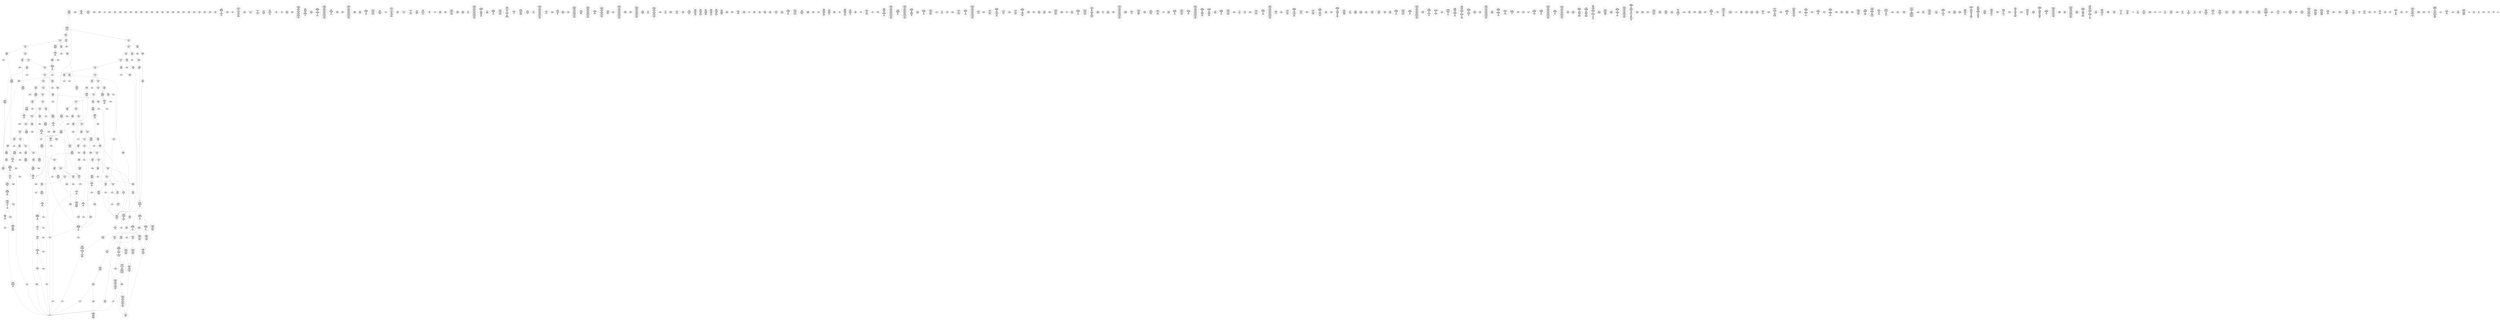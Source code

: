 /* Generated by GvGen v.1.0 (https://www.github.com/stricaud/gvgen) */

digraph G {
compound=true;
   node1 [label="[anywhere]"];
   node2 [label="# 0x0
PUSHX Data
PUSHX Data
MSTORE
PUSHX LogicData
CALLDATASIZE
LT
PUSHX Data
JUMPI
"];
   node3 [label="# 0xd
PUSHX Data
CALLDATALOAD
PUSHX BitData
SHR
PUSHX LogicData
GT
PUSHX Data
JUMPI
"];
   node4 [label="# 0x1e
PUSHX LogicData
EQ
PUSHX Data
JUMPI
"];
   node5 [label="# 0x29
PUSHX LogicData
EQ
PUSHX Data
JUMPI
"];
   node6 [label="# 0x34
PUSHX LogicData
EQ
PUSHX Data
JUMPI
"];
   node7 [label="# 0x3f
PUSHX LogicData
EQ
PUSHX Data
JUMPI
"];
   node8 [label="# 0x4a
PUSHX LogicData
EQ
PUSHX Data
JUMPI
"];
   node9 [label="# 0x55
PUSHX LogicData
EQ
PUSHX Data
JUMPI
"];
   node10 [label="# 0x60
PUSHX LogicData
EQ
PUSHX Data
JUMPI
"];
   node11 [label="# 0x6b
PUSHX LogicData
EQ
PUSHX Data
JUMPI
"];
   node12 [label="# 0x76
PUSHX LogicData
EQ
PUSHX Data
JUMPI
"];
   node13 [label="# 0x81
PUSHX LogicData
EQ
PUSHX Data
JUMPI
"];
   node14 [label="# 0x8c
PUSHX LogicData
EQ
PUSHX Data
JUMPI
"];
   node15 [label="# 0x97
PUSHX LogicData
EQ
PUSHX Data
JUMPI
"];
   node16 [label="# 0xa2
PUSHX LogicData
EQ
PUSHX Data
JUMPI
"];
   node17 [label="# 0xad
PUSHX LogicData
EQ
PUSHX Data
JUMPI
"];
   node18 [label="# 0xb8
PUSHX LogicData
EQ
PUSHX Data
JUMPI
"];
   node19 [label="# 0xc3
PUSHX LogicData
EQ
PUSHX Data
JUMPI
"];
   node20 [label="# 0xce
PUSHX LogicData
EQ
PUSHX Data
JUMPI
"];
   node21 [label="# 0xd9
PUSHX LogicData
EQ
PUSHX Data
JUMPI
"];
   node22 [label="# 0xe4
PUSHX LogicData
EQ
PUSHX Data
JUMPI
"];
   node23 [label="# 0xef
PUSHX LogicData
EQ
PUSHX Data
JUMPI
"];
   node24 [label="# 0xfa
PUSHX LogicData
EQ
PUSHX Data
JUMPI
"];
   node25 [label="# 0x105
PUSHX Data
REVERT
"];
   node26 [label="# 0x109
JUMPDEST
PUSHX LogicData
EQ
PUSHX Data
JUMPI
"];
   node27 [label="# 0x115
PUSHX LogicData
EQ
PUSHX Data
JUMPI
"];
   node28 [label="# 0x120
PUSHX LogicData
EQ
PUSHX Data
JUMPI
"];
   node29 [label="# 0x12b
PUSHX LogicData
EQ
PUSHX Data
JUMPI
"];
   node30 [label="# 0x136
PUSHX LogicData
EQ
PUSHX Data
JUMPI
"];
   node31 [label="# 0x141
PUSHX LogicData
EQ
PUSHX Data
JUMPI
"];
   node32 [label="# 0x14c
PUSHX LogicData
EQ
PUSHX Data
JUMPI
"];
   node33 [label="# 0x157
PUSHX LogicData
EQ
PUSHX Data
JUMPI
"];
   node34 [label="# 0x162
PUSHX LogicData
EQ
PUSHX Data
JUMPI
"];
   node35 [label="# 0x16d
PUSHX LogicData
EQ
PUSHX Data
JUMPI
"];
   node36 [label="# 0x178
PUSHX LogicData
EQ
PUSHX Data
JUMPI
"];
   node37 [label="# 0x183
PUSHX LogicData
EQ
PUSHX Data
JUMPI
"];
   node38 [label="# 0x18e
PUSHX LogicData
EQ
PUSHX Data
JUMPI
"];
   node39 [label="# 0x199
PUSHX LogicData
EQ
PUSHX Data
JUMPI
"];
   node40 [label="# 0x1a4
PUSHX LogicData
EQ
PUSHX Data
JUMPI
"];
   node41 [label="# 0x1af
PUSHX LogicData
EQ
PUSHX Data
JUMPI
"];
   node42 [label="# 0x1ba
PUSHX LogicData
EQ
PUSHX Data
JUMPI
"];
   node43 [label="# 0x1c5
PUSHX LogicData
EQ
PUSHX Data
JUMPI
"];
   node44 [label="# 0x1d0
PUSHX LogicData
EQ
PUSHX Data
JUMPI
"];
   node45 [label="# 0x1db
PUSHX LogicData
EQ
PUSHX Data
JUMPI
"];
   node46 [label="# 0x1e6
PUSHX LogicData
EQ
PUSHX Data
JUMPI
"];
   node47 [label="# 0x1f1
JUMPDEST
PUSHX Data
REVERT
"];
   node48 [label="# 0x1f6
JUMPDEST
CALLVALUE
ISZERO
PUSHX Data
JUMPI
"];
   node49 [label="# 0x1fe
PUSHX Data
REVERT
"];
   node50 [label="# 0x202
JUMPDEST
PUSHX Data
PUSHX Data
CALLDATASIZE
PUSHX Data
PUSHX Data
JUMP
"];
   node51 [label="# 0x211
JUMPDEST
PUSHX Data
JUMP
"];
   node52 [label="# 0x216
JUMPDEST
PUSHX MemData
MLOAD
ISZERO
ISZERO
MSTORE
PUSHX ArithData
ADD
"];
   node53 [label="# 0x222
JUMPDEST
PUSHX MemData
MLOAD
SUB
RETURN
"];
   node54 [label="# 0x22b
JUMPDEST
CALLVALUE
ISZERO
PUSHX Data
JUMPI
"];
   node55 [label="# 0x233
PUSHX Data
REVERT
"];
   node56 [label="# 0x237
JUMPDEST
PUSHX Data
PUSHX Data
JUMP
"];
   node57 [label="# 0x240
JUMPDEST
PUSHX MemData
MLOAD
PUSHX Data
PUSHX Data
JUMP
"];
   node58 [label="# 0x24d
JUMPDEST
CALLVALUE
ISZERO
PUSHX Data
JUMPI
"];
   node59 [label="# 0x255
PUSHX Data
REVERT
"];
   node60 [label="# 0x259
JUMPDEST
PUSHX Data
PUSHX Data
CALLDATASIZE
PUSHX Data
PUSHX Data
JUMP
"];
   node61 [label="# 0x268
JUMPDEST
PUSHX Data
JUMP
"];
   node62 [label="# 0x26d
JUMPDEST
PUSHX MemData
MLOAD
PUSHX ArithData
PUSHX BitData
PUSHX BitData
SHL
SUB
AND
MSTORE
PUSHX ArithData
ADD
PUSHX Data
JUMP
"];
   node63 [label="# 0x285
JUMPDEST
CALLVALUE
ISZERO
PUSHX Data
JUMPI
"];
   node64 [label="# 0x28d
PUSHX Data
REVERT
"];
   node65 [label="# 0x291
JUMPDEST
PUSHX Data
PUSHX Data
CALLDATASIZE
PUSHX Data
PUSHX Data
JUMP
"];
   node66 [label="# 0x2a0
JUMPDEST
PUSHX Data
JUMP
"];
   node67 [label="# 0x2a5
JUMPDEST
STOP
"];
   node68 [label="# 0x2a7
JUMPDEST
CALLVALUE
ISZERO
PUSHX Data
JUMPI
"];
   node69 [label="# 0x2af
PUSHX Data
REVERT
"];
   node70 [label="# 0x2b3
JUMPDEST
PUSHX Data
PUSHX Data
CALLDATASIZE
PUSHX Data
PUSHX Data
JUMP
"];
   node71 [label="# 0x2c2
JUMPDEST
PUSHX Data
JUMP
"];
   node72 [label="# 0x2c7
JUMPDEST
CALLVALUE
ISZERO
PUSHX Data
JUMPI
"];
   node73 [label="# 0x2cf
PUSHX Data
REVERT
"];
   node74 [label="# 0x2d3
JUMPDEST
PUSHX StorData
SLOAD
"];
   node75 [label="# 0x2d8
JUMPDEST
PUSHX MemData
MLOAD
MSTORE
PUSHX ArithData
ADD
PUSHX Data
JUMP
"];
   node76 [label="# 0x2e6
JUMPDEST
CALLVALUE
ISZERO
PUSHX Data
JUMPI
"];
   node77 [label="# 0x2ee
PUSHX Data
REVERT
"];
   node78 [label="# 0x2f2
JUMPDEST
PUSHX Data
PUSHX Data
JUMP
"];
   node79 [label="# 0x2fb
JUMPDEST
CALLVALUE
ISZERO
PUSHX Data
JUMPI
"];
   node80 [label="# 0x303
PUSHX Data
REVERT
"];
   node81 [label="# 0x307
JUMPDEST
PUSHX Data
PUSHX Data
CALLDATASIZE
PUSHX Data
PUSHX Data
JUMP
"];
   node82 [label="# 0x316
JUMPDEST
PUSHX Data
JUMP
"];
   node83 [label="# 0x31b
JUMPDEST
CALLVALUE
ISZERO
PUSHX Data
JUMPI
"];
   node84 [label="# 0x323
PUSHX Data
REVERT
"];
   node85 [label="# 0x327
JUMPDEST
PUSHX Data
PUSHX Data
JUMP
"];
   node86 [label="# 0x331
JUMPDEST
CALLVALUE
ISZERO
PUSHX Data
JUMPI
"];
   node87 [label="# 0x339
PUSHX Data
REVERT
"];
   node88 [label="# 0x33d
JUMPDEST
PUSHX Data
PUSHX Data
CALLDATASIZE
PUSHX Data
PUSHX Data
JUMP
"];
   node89 [label="# 0x34c
JUMPDEST
PUSHX Data
JUMP
"];
   node90 [label="# 0x351
JUMPDEST
CALLVALUE
ISZERO
PUSHX Data
JUMPI
"];
   node91 [label="# 0x359
PUSHX Data
REVERT
"];
   node92 [label="# 0x35d
JUMPDEST
PUSHX Data
PUSHX Data
CALLDATASIZE
PUSHX Data
PUSHX Data
JUMP
"];
   node93 [label="# 0x36c
JUMPDEST
PUSHX Data
JUMP
"];
   node94 [label="# 0x371
JUMPDEST
CALLVALUE
ISZERO
PUSHX Data
JUMPI
"];
   node95 [label="# 0x379
PUSHX Data
REVERT
"];
   node96 [label="# 0x37d
JUMPDEST
PUSHX Data
PUSHX Data
CALLDATASIZE
PUSHX Data
PUSHX Data
JUMP
"];
   node97 [label="# 0x38c
JUMPDEST
PUSHX Data
JUMP
"];
   node98 [label="# 0x391
JUMPDEST
CALLVALUE
ISZERO
PUSHX Data
JUMPI
"];
   node99 [label="# 0x399
PUSHX Data
REVERT
"];
   node100 [label="# 0x39d
JUMPDEST
PUSHX Data
PUSHX Data
CALLDATASIZE
PUSHX Data
PUSHX Data
JUMP
"];
   node101 [label="# 0x3ac
JUMPDEST
PUSHX Data
JUMP
"];
   node102 [label="# 0x3b1
JUMPDEST
PUSHX Data
PUSHX Data
CALLDATASIZE
PUSHX Data
PUSHX Data
JUMP
"];
   node103 [label="# 0x3bf
JUMPDEST
PUSHX Data
JUMP
"];
   node104 [label="# 0x3c4
JUMPDEST
CALLVALUE
ISZERO
PUSHX Data
JUMPI
"];
   node105 [label="# 0x3cc
PUSHX Data
REVERT
"];
   node106 [label="# 0x3d0
JUMPDEST
PUSHX Data
PUSHX Data
JUMP
"];
   node107 [label="# 0x3d9
JUMPDEST
CALLVALUE
ISZERO
PUSHX Data
JUMPI
"];
   node108 [label="# 0x3e1
PUSHX Data
REVERT
"];
   node109 [label="# 0x3e5
JUMPDEST
PUSHX Data
PUSHX Data
CALLDATASIZE
PUSHX Data
PUSHX Data
JUMP
"];
   node110 [label="# 0x3f4
JUMPDEST
PUSHX Data
JUMP
"];
   node111 [label="# 0x3f9
JUMPDEST
CALLVALUE
ISZERO
PUSHX Data
JUMPI
"];
   node112 [label="# 0x401
PUSHX Data
REVERT
"];
   node113 [label="# 0x405
JUMPDEST
PUSHX Data
PUSHX Data
CALLDATASIZE
PUSHX Data
PUSHX Data
JUMP
"];
   node114 [label="# 0x414
JUMPDEST
PUSHX Data
JUMP
"];
   node115 [label="# 0x419
JUMPDEST
CALLVALUE
ISZERO
PUSHX Data
JUMPI
"];
   node116 [label="# 0x421
PUSHX Data
REVERT
"];
   node117 [label="# 0x425
JUMPDEST
PUSHX Data
PUSHX Data
CALLDATASIZE
PUSHX Data
PUSHX Data
JUMP
"];
   node118 [label="# 0x434
JUMPDEST
PUSHX Data
JUMP
"];
   node119 [label="# 0x439
JUMPDEST
CALLVALUE
ISZERO
PUSHX Data
JUMPI
"];
   node120 [label="# 0x441
PUSHX Data
REVERT
"];
   node121 [label="# 0x445
JUMPDEST
PUSHX Data
PUSHX Data
CALLDATASIZE
PUSHX Data
PUSHX Data
JUMP
"];
   node122 [label="# 0x454
JUMPDEST
PUSHX Data
JUMP
"];
   node123 [label="# 0x459
JUMPDEST
CALLVALUE
ISZERO
PUSHX Data
JUMPI
"];
   node124 [label="# 0x461
PUSHX Data
REVERT
"];
   node125 [label="# 0x465
JUMPDEST
PUSHX Data
PUSHX Data
JUMP
"];
   node126 [label="# 0x46e
JUMPDEST
CALLVALUE
ISZERO
PUSHX Data
JUMPI
"];
   node127 [label="# 0x476
PUSHX Data
REVERT
"];
   node128 [label="# 0x47a
JUMPDEST
PUSHX Data
PUSHX Data
CALLDATASIZE
PUSHX Data
PUSHX Data
JUMP
"];
   node129 [label="# 0x489
JUMPDEST
PUSHX Data
JUMP
"];
   node130 [label="# 0x48e
JUMPDEST
CALLVALUE
ISZERO
PUSHX Data
JUMPI
"];
   node131 [label="# 0x496
PUSHX Data
REVERT
"];
   node132 [label="# 0x49a
JUMPDEST
PUSHX Data
PUSHX Data
JUMP
"];
   node133 [label="# 0x4a3
JUMPDEST
CALLVALUE
ISZERO
PUSHX Data
JUMPI
"];
   node134 [label="# 0x4ab
PUSHX Data
REVERT
"];
   node135 [label="# 0x4af
JUMPDEST
PUSHX Data
PUSHX Data
JUMP
"];
   node136 [label="# 0x4b8
JUMPDEST
CALLVALUE
ISZERO
PUSHX Data
JUMPI
"];
   node137 [label="# 0x4c0
PUSHX Data
REVERT
"];
   node138 [label="# 0x4c4
JUMPDEST
PUSHX StorData
SLOAD
PUSHX Data
JUMP
"];
   node139 [label="# 0x4cf
JUMPDEST
CALLVALUE
ISZERO
PUSHX Data
JUMPI
"];
   node140 [label="# 0x4d7
PUSHX Data
REVERT
"];
   node141 [label="# 0x4db
JUMPDEST
PUSHX Data
PUSHX Data
JUMP
"];
   node142 [label="# 0x4e4
JUMPDEST
CALLVALUE
ISZERO
PUSHX Data
JUMPI
"];
   node143 [label="# 0x4ec
PUSHX Data
REVERT
"];
   node144 [label="# 0x4f0
JUMPDEST
PUSHX Data
PUSHX Data
JUMP
"];
   node145 [label="# 0x4f9
JUMPDEST
CALLVALUE
ISZERO
PUSHX Data
JUMPI
"];
   node146 [label="# 0x501
PUSHX Data
REVERT
"];
   node147 [label="# 0x505
JUMPDEST
PUSHX Data
PUSHX Data
JUMP
"];
   node148 [label="# 0x50e
JUMPDEST
CALLVALUE
ISZERO
PUSHX Data
JUMPI
"];
   node149 [label="# 0x516
PUSHX Data
REVERT
"];
   node150 [label="# 0x51a
JUMPDEST
PUSHX Data
PUSHX Data
CALLDATASIZE
PUSHX Data
PUSHX Data
JUMP
"];
   node151 [label="# 0x529
JUMPDEST
PUSHX Data
JUMP
"];
   node152 [label="# 0x52e
JUMPDEST
CALLVALUE
ISZERO
PUSHX Data
JUMPI
"];
   node153 [label="# 0x536
PUSHX Data
REVERT
"];
   node154 [label="# 0x53a
JUMPDEST
PUSHX Data
PUSHX Data
JUMP
"];
   node155 [label="# 0x549
JUMPDEST
CALLVALUE
ISZERO
PUSHX Data
JUMPI
"];
   node156 [label="# 0x551
PUSHX Data
REVERT
"];
   node157 [label="# 0x555
JUMPDEST
PUSHX Data
PUSHX Data
CALLDATASIZE
PUSHX Data
PUSHX Data
JUMP
"];
   node158 [label="# 0x564
JUMPDEST
PUSHX Data
JUMP
"];
   node159 [label="# 0x569
JUMPDEST
CALLVALUE
ISZERO
PUSHX Data
JUMPI
"];
   node160 [label="# 0x571
PUSHX Data
REVERT
"];
   node161 [label="# 0x575
JUMPDEST
PUSHX Data
PUSHX Data
CALLDATASIZE
PUSHX Data
PUSHX Data
JUMP
"];
   node162 [label="# 0x584
JUMPDEST
PUSHX Data
JUMP
"];
   node163 [label="# 0x589
JUMPDEST
CALLVALUE
ISZERO
PUSHX Data
JUMPI
"];
   node164 [label="# 0x591
PUSHX Data
REVERT
"];
   node165 [label="# 0x595
JUMPDEST
PUSHX Data
PUSHX Data
CALLDATASIZE
PUSHX Data
PUSHX Data
JUMP
"];
   node166 [label="# 0x5a4
JUMPDEST
PUSHX Data
JUMP
"];
   node167 [label="# 0x5a9
JUMPDEST
CALLVALUE
ISZERO
PUSHX Data
JUMPI
"];
   node168 [label="# 0x5b1
PUSHX Data
REVERT
"];
   node169 [label="# 0x5b5
JUMPDEST
PUSHX Data
PUSHX Data
CALLDATASIZE
PUSHX Data
PUSHX Data
JUMP
"];
   node170 [label="# 0x5c4
JUMPDEST
PUSHX Data
JUMP
"];
   node171 [label="# 0x5c9
JUMPDEST
CALLVALUE
ISZERO
PUSHX Data
JUMPI
"];
   node172 [label="# 0x5d1
PUSHX Data
REVERT
"];
   node173 [label="# 0x5d5
JUMPDEST
PUSHX Data
PUSHX Data
CALLDATASIZE
PUSHX Data
PUSHX Data
JUMP
"];
   node174 [label="# 0x5e4
JUMPDEST
PUSHX Data
JUMP
"];
   node175 [label="# 0x5e9
JUMPDEST
CALLVALUE
ISZERO
PUSHX Data
JUMPI
"];
   node176 [label="# 0x5f1
PUSHX Data
REVERT
"];
   node177 [label="# 0x5f5
JUMPDEST
PUSHX Data
PUSHX StorData
SLOAD
JUMP
"];
   node178 [label="# 0x5ff
JUMPDEST
CALLVALUE
ISZERO
PUSHX Data
JUMPI
"];
   node179 [label="# 0x607
PUSHX Data
REVERT
"];
   node180 [label="# 0x60b
JUMPDEST
PUSHX Data
PUSHX Data
CALLDATASIZE
PUSHX Data
PUSHX Data
JUMP
"];
   node181 [label="# 0x61a
JUMPDEST
PUSHX Data
JUMP
"];
   node182 [label="# 0x61f
JUMPDEST
CALLVALUE
ISZERO
PUSHX Data
JUMPI
"];
   node183 [label="# 0x627
PUSHX Data
REVERT
"];
   node184 [label="# 0x62b
JUMPDEST
PUSHX Data
PUSHX Data
JUMP
"];
   node185 [label="# 0x634
JUMPDEST
CALLVALUE
ISZERO
PUSHX Data
JUMPI
"];
   node186 [label="# 0x63c
PUSHX Data
REVERT
"];
   node187 [label="# 0x640
JUMPDEST
PUSHX Data
PUSHX StorData
SLOAD
JUMP
"];
   node188 [label="# 0x64a
JUMPDEST
CALLVALUE
ISZERO
PUSHX Data
JUMPI
"];
   node189 [label="# 0x652
PUSHX Data
REVERT
"];
   node190 [label="# 0x656
JUMPDEST
PUSHX Data
PUSHX Data
CALLDATASIZE
PUSHX Data
PUSHX Data
JUMP
"];
   node191 [label="# 0x665
JUMPDEST
PUSHX Data
JUMP
"];
   node192 [label="# 0x66a
JUMPDEST
CALLVALUE
ISZERO
PUSHX Data
JUMPI
"];
   node193 [label="# 0x672
PUSHX Data
REVERT
"];
   node194 [label="# 0x676
JUMPDEST
PUSHX Data
PUSHX Data
JUMP
"];
   node195 [label="# 0x67f
JUMPDEST
CALLVALUE
ISZERO
PUSHX Data
JUMPI
"];
   node196 [label="# 0x687
PUSHX Data
REVERT
"];
   node197 [label="# 0x68b
JUMPDEST
PUSHX Data
PUSHX Data
CALLDATASIZE
PUSHX Data
PUSHX Data
JUMP
"];
   node198 [label="# 0x69a
JUMPDEST
PUSHX Data
JUMP
"];
   node199 [label="# 0x69f
JUMPDEST
CALLVALUE
ISZERO
PUSHX Data
JUMPI
"];
   node200 [label="# 0x6a7
PUSHX Data
REVERT
"];
   node201 [label="# 0x6ab
JUMPDEST
PUSHX StorData
SLOAD
PUSHX Data
JUMP
"];
   node202 [label="# 0x6b6
JUMPDEST
PUSHX Data
PUSHX ArithData
PUSHX BitData
PUSHX BitData
SHL
SUB
NOT
AND
PUSHX BitData
PUSHX BitData
SHL
EQ
PUSHX Data
JUMPI
"];
   node203 [label="# 0x6d2
PUSHX Data
PUSHX Data
JUMP
"];
   node204 [label="# 0x6db
JUMPDEST
JUMP
"];
   node205 [label="# 0x6e1
JUMPDEST
PUSHX Data
PUSHX StorData
SLOAD
PUSHX Data
PUSHX Data
JUMP
"];
   node206 [label="# 0x6f0
JUMPDEST
PUSHX ArithData
ADD
PUSHX ArithData
DIV
MUL
PUSHX ArithData
ADD
PUSHX MemData
MLOAD
ADD
PUSHX Data
MSTORE
MSTORE
PUSHX ArithData
ADD
SLOAD
PUSHX Data
PUSHX Data
JUMP
"];
   node207 [label="# 0x71c
JUMPDEST
ISZERO
PUSHX Data
JUMPI
"];
   node208 [label="# 0x723
PUSHX LogicData
LT
PUSHX Data
JUMPI
"];
   node209 [label="# 0x72b
PUSHX ArithData
SLOAD
DIV
MUL
MSTORE
PUSHX ArithData
ADD
PUSHX Data
JUMP
"];
   node210 [label="# 0x73e
JUMPDEST
ADD
PUSHX Data
MSTORE
PUSHX Data
PUSHX Data
SHA3
"];
   node211 [label="# 0x74c
JUMPDEST
SLOAD
MSTORE
PUSHX ArithData
ADD
PUSHX ArithData
ADD
GT
PUSHX Data
JUMPI
"];
   node212 [label="# 0x760
SUB
PUSHX BitData
AND
ADD
"];
   node213 [label="# 0x769
JUMPDEST
JUMP
"];
   node214 [label="# 0x773
JUMPDEST
PUSHX Data
PUSHX Data
PUSHX Data
JUMP
"];
   node215 [label="# 0x77e
JUMPDEST
PUSHX Data
JUMPI
"];
   node216 [label="# 0x783
PUSHX MemData
MLOAD
PUSHX BitData
PUSHX BitData
SHL
MSTORE
PUSHX Data
PUSHX ArithData
ADD
MSTORE
PUSHX Data
PUSHX ArithData
ADD
MSTORE
PUSHX Data
PUSHX ArithData
ADD
MSTORE
PUSHX BitData
PUSHX BitData
SHL
PUSHX ArithData
ADD
MSTORE
PUSHX ArithData
ADD
"];
   node217 [label="# 0x7db
JUMPDEST
PUSHX MemData
MLOAD
SUB
REVERT
"];
   node218 [label="# 0x7e4
JUMPDEST
PUSHX Data
MSTORE
PUSHX Data
PUSHX Data
MSTORE
PUSHX Data
SHA3
SLOAD
PUSHX ArithData
PUSHX BitData
PUSHX BitData
SHL
SUB
AND
JUMP
"];
   node219 [label="# 0x800
JUMPDEST
PUSHX Data
PUSHX Data
PUSHX Data
JUMP
"];
   node220 [label="# 0x80b
JUMPDEST
PUSHX ArithData
PUSHX BitData
PUSHX BitData
SHL
SUB
AND
PUSHX ArithData
PUSHX BitData
PUSHX BitData
SHL
SUB
AND
EQ
ISZERO
PUSHX Data
JUMPI
"];
   node221 [label="# 0x828
PUSHX MemData
MLOAD
PUSHX BitData
PUSHX BitData
SHL
MSTORE
PUSHX Data
PUSHX ArithData
ADD
MSTORE
PUSHX Data
PUSHX ArithData
ADD
MSTORE
PUSHX Data
PUSHX ArithData
ADD
MSTORE
PUSHX BitData
PUSHX BitData
SHL
PUSHX ArithData
ADD
MSTORE
PUSHX ArithData
ADD
PUSHX Data
JUMP
"];
   node222 [label="# 0x879
JUMPDEST
CALLER
PUSHX ArithData
PUSHX BitData
PUSHX BitData
SHL
SUB
AND
EQ
PUSHX Data
JUMPI
"];
   node223 [label="# 0x88b
PUSHX Data
CALLER
PUSHX Data
JUMP
"];
   node224 [label="# 0x895
JUMPDEST
PUSHX Data
JUMPI
"];
   node225 [label="# 0x89a
PUSHX MemData
MLOAD
PUSHX BitData
PUSHX BitData
SHL
MSTORE
PUSHX Data
PUSHX ArithData
ADD
MSTORE
PUSHX Data
PUSHX ArithData
ADD
MSTORE
PUSHX Data
PUSHX ArithData
ADD
MSTORE
PUSHX BitData
PUSHX BitData
SHL
PUSHX ArithData
ADD
MSTORE
PUSHX ArithData
ADD
PUSHX Data
JUMP
"];
   node226 [label="# 0x902
JUMPDEST
PUSHX Data
PUSHX Data
JUMP
"];
   node227 [label="# 0x90c
JUMPDEST
JUMP
"];
   node228 [label="# 0x911
JUMPDEST
CALLER
PUSHX Data
PUSHX Data
JUMP
"];
   node229 [label="# 0x91a
JUMPDEST
PUSHX ArithData
PUSHX BitData
PUSHX BitData
SHL
SUB
AND
EQ
PUSHX Data
JUMPI
"];
   node230 [label="# 0x929
PUSHX MemData
MLOAD
PUSHX BitData
PUSHX BitData
SHL
MSTORE
PUSHX ArithData
ADD
PUSHX Data
PUSHX Data
JUMP
"];
   node231 [label="# 0x940
JUMPDEST
MLOAD
PUSHX Data
PUSHX Data
PUSHX ArithData
ADD
PUSHX Data
JUMP
"];
   node232 [label="# 0x953
JUMPDEST
JUMP
"];
   node233 [label="# 0x957
JUMPDEST
PUSHX StorData
SLOAD
PUSHX Data
PUSHX Data
JUMP
"];
   node234 [label="# 0x964
JUMPDEST
PUSHX ArithData
ADD
PUSHX ArithData
DIV
MUL
PUSHX ArithData
ADD
PUSHX MemData
MLOAD
ADD
PUSHX Data
MSTORE
MSTORE
PUSHX ArithData
ADD
SLOAD
PUSHX Data
PUSHX Data
JUMP
"];
   node235 [label="# 0x990
JUMPDEST
ISZERO
PUSHX Data
JUMPI
"];
   node236 [label="# 0x997
PUSHX LogicData
LT
PUSHX Data
JUMPI
"];
   node237 [label="# 0x99f
PUSHX ArithData
SLOAD
DIV
MUL
MSTORE
PUSHX ArithData
ADD
PUSHX Data
JUMP
"];
   node238 [label="# 0x9b2
JUMPDEST
ADD
PUSHX Data
MSTORE
PUSHX Data
PUSHX Data
SHA3
"];
   node239 [label="# 0x9c0
JUMPDEST
SLOAD
MSTORE
PUSHX ArithData
ADD
PUSHX ArithData
ADD
GT
PUSHX Data
JUMPI
"];
   node240 [label="# 0x9d4
SUB
PUSHX BitData
AND
ADD
"];
   node241 [label="# 0x9dd
JUMPDEST
JUMP
"];
   node242 [label="# 0x9e5
JUMPDEST
PUSHX Data
CALLER
PUSHX Data
JUMP
"];
   node243 [label="# 0x9ef
JUMPDEST
PUSHX Data
JUMPI
"];
   node244 [label="# 0x9f4
PUSHX MemData
MLOAD
PUSHX BitData
PUSHX BitData
SHL
MSTORE
PUSHX ArithData
ADD
PUSHX Data
PUSHX Data
JUMP
"];
   node245 [label="# 0xa0b
JUMPDEST
PUSHX Data
PUSHX Data
JUMP
"];
   node246 [label="# 0xa16
JUMPDEST
PUSHX Data
PUSHX Data
PUSHX Data
JUMP
"];
   node247 [label="# 0xa21
JUMPDEST
LT
PUSHX Data
JUMPI
"];
   node248 [label="# 0xa28
PUSHX MemData
MLOAD
PUSHX BitData
PUSHX BitData
SHL
MSTORE
PUSHX Data
PUSHX ArithData
ADD
MSTORE
PUSHX Data
PUSHX ArithData
ADD
MSTORE
PUSHX Data
PUSHX ArithData
ADD
MSTORE
PUSHX BitData
PUSHX BitData
SHL
PUSHX ArithData
ADD
MSTORE
PUSHX ArithData
ADD
PUSHX Data
JUMP
"];
   node249 [label="# 0xa83
JUMPDEST
PUSHX ArithData
PUSHX BitData
PUSHX BitData
SHL
SUB
AND
PUSHX Data
MSTORE
PUSHX Data
PUSHX Data
MSTORE
PUSHX Data
SHA3
MSTORE
MSTORE
SHA3
SLOAD
JUMP
"];
   node250 [label="# 0xaac
JUMPDEST
CALLER
PUSHX Data
PUSHX Data
JUMP
"];
   node251 [label="# 0xab5
JUMPDEST
PUSHX ArithData
PUSHX BitData
PUSHX BitData
SHL
SUB
AND
EQ
PUSHX Data
JUMPI
"];
   node252 [label="# 0xac4
PUSHX MemData
MLOAD
PUSHX BitData
PUSHX BitData
SHL
MSTORE
PUSHX ArithData
ADD
PUSHX Data
PUSHX Data
JUMP
"];
   node253 [label="# 0xadb
JUMPDEST
PUSHX StorData
SLOAD
PUSHX BitData
NOT
AND
PUSHX ArithData
ISZERO
ISZERO
MUL
OR
SSTORE
PUSHX MemData
MLOAD
PUSHX BitData
DIV
AND
ISZERO
ISZERO
MSTORE
PUSHX Data
PUSHX ArithData
ADD
"];
   node254 [label="# 0xb28
JUMPDEST
PUSHX MemData
MLOAD
SUB
LOGX
JUMP
"];
   node255 [label="# 0xb33
JUMPDEST
PUSHX Data
PUSHX MemData
MLOAD
PUSHX ArithData
ADD
PUSHX Data
MSTORE
PUSHX Data
MSTORE
PUSHX Data
JUMP
"];
   node256 [label="# 0xb4e
JUMPDEST
PUSHX Data
PUSHX Data
PUSHX StorData
SLOAD
JUMP
"];
   node257 [label="# 0xb59
JUMPDEST
LT
PUSHX Data
JUMPI
"];
   node258 [label="# 0xb60
PUSHX MemData
MLOAD
PUSHX BitData
PUSHX BitData
SHL
MSTORE
PUSHX Data
PUSHX ArithData
ADD
MSTORE
PUSHX Data
PUSHX ArithData
ADD
MSTORE
PUSHX Data
PUSHX ArithData
ADD
MSTORE
PUSHX BitData
PUSHX BitData
SHL
PUSHX ArithData
ADD
MSTORE
PUSHX ArithData
ADD
PUSHX Data
JUMP
"];
   node259 [label="# 0xbbc
JUMPDEST
PUSHX StorData
SLOAD
LT
PUSHX Data
JUMPI
"];
   node260 [label="# 0xbc8
PUSHX Data
PUSHX Data
JUMP
"];
   node261 [label="# 0xbcf
JUMPDEST
PUSHX Data
MSTORE
PUSHX Data
PUSHX Data
SHA3
ADD
SLOAD
JUMP
"];
   node262 [label="# 0xbe1
JUMPDEST
PUSHX Data
PUSHX Data
PUSHX Data
JUMP
"];
   node263 [label="# 0xbeb
JUMPDEST
PUSHX Data
JUMPI
"];
   node264 [label="# 0xbf0
PUSHX MemData
MLOAD
PUSHX BitData
PUSHX BitData
SHL
MSTORE
PUSHX Data
PUSHX ArithData
ADD
MSTORE
PUSHX Data
PUSHX ArithData
ADD
MSTORE
PUSHX BitData
PUSHX BitData
SHL
PUSHX ArithData
ADD
MSTORE
PUSHX ArithData
ADD
PUSHX Data
JUMP
"];
   node265 [label="# 0xc2c
JUMPDEST
PUSHX StorData
SLOAD
PUSHX BitData
AND
ISZERO
PUSHX Data
JUMPI
"];
   node266 [label="# 0xc38
PUSHX MemData
MLOAD
PUSHX BitData
PUSHX BitData
SHL
MSTORE
PUSHX Data
PUSHX ArithData
ADD
MSTORE
PUSHX Data
PUSHX ArithData
ADD
MSTORE
PUSHX BitData
PUSHX BitData
SHL
PUSHX ArithData
ADD
MSTORE
PUSHX ArithData
ADD
PUSHX Data
JUMP
"];
   node267 [label="# 0xc70
JUMPDEST
PUSHX LogicData
PUSHX StorData
SLOAD
EQ
ISZERO
PUSHX Data
JUMPI
"];
   node268 [label="# 0xc7c
PUSHX MemData
MLOAD
PUSHX BitData
PUSHX BitData
SHL
MSTORE
PUSHX Data
PUSHX ArithData
ADD
MSTORE
PUSHX Data
PUSHX ArithData
ADD
MSTORE
PUSHX Data
PUSHX ArithData
ADD
MSTORE
PUSHX ArithData
ADD
PUSHX Data
JUMP
"];
   node269 [label="# 0xcc3
JUMPDEST
PUSHX Data
PUSHX Data
SSTORE
PUSHX Data
PUSHX Data
JUMP
"];
   node270 [label="# 0xcd1
JUMPDEST
PUSHX Data
JUMPI
"];
   node271 [label="# 0xcd6
PUSHX MemData
MLOAD
PUSHX BitData
PUSHX BitData
SHL
MSTORE
PUSHX Data
PUSHX ArithData
ADD
MSTORE
PUSHX Data
PUSHX ArithData
ADD
MSTORE
PUSHX Data
PUSHX ArithData
ADD
MSTORE
PUSHX BitData
PUSHX BitData
SHL
PUSHX ArithData
ADD
MSTORE
PUSHX ArithData
ADD
PUSHX Data
JUMP
"];
   node272 [label="# 0xd29
JUMPDEST
PUSHX Data
PUSHX Data
JUMP
"];
   node273 [label="# 0xd32
JUMPDEST
PUSHX Data
JUMPI
"];
   node274 [label="# 0xd37
PUSHX MemData
MLOAD
PUSHX BitData
PUSHX BitData
SHL
MSTORE
PUSHX Data
PUSHX ArithData
ADD
MSTORE
PUSHX Data
PUSHX ArithData
ADD
MSTORE
PUSHX BitData
PUSHX BitData
SHL
PUSHX ArithData
ADD
MSTORE
PUSHX ArithData
ADD
PUSHX Data
JUMP
"];
   node275 [label="# 0xd78
JUMPDEST
CALLVALUE
PUSHX Data
PUSHX Data
PUSHX Data
JUMP
"];
   node276 [label="# 0xd8a
JUMPDEST
GT
ISZERO
PUSHX Data
JUMPI
"];
   node277 [label="# 0xd91
PUSHX MemData
MLOAD
PUSHX BitData
PUSHX BitData
SHL
MSTORE
PUSHX Data
PUSHX ArithData
ADD
MSTORE
PUSHX Data
PUSHX ArithData
ADD
MSTORE
PUSHX Data
PUSHX ArithData
ADD
MSTORE
PUSHX ArithData
ADD
PUSHX Data
JUMP
"];
   node278 [label="# 0xdd8
JUMPDEST
PUSHX Data
"];
   node279 [label="# 0xddb
JUMPDEST
LT
ISZERO
PUSHX Data
JUMPI
"];
   node280 [label="# 0xde4
PUSHX Data
PUSHX Data
PUSHX Data
JUMP
"];
   node281 [label="# 0xded
JUMPDEST
PUSHX LogicData
LT
ISZERO
PUSHX Data
JUMPI
"];
   node282 [label="# 0xdfa
PUSHX Data
CALLER
PUSHX Data
JUMP
"];
   node283 [label="# 0xe03
JUMPDEST
PUSHX Data
PUSHX StorData
SLOAD
PUSHX ArithData
ADD
SSTORE
JUMP
"];
   node284 [label="# 0xe11
JUMPDEST
CALLER
PUSHX Data
MSTORE
PUSHX Data
PUSHX Data
MSTORE
PUSHX Data
SHA3
SLOAD
ISZERO
PUSHX Data
JUMPI
"];
   node285 [label="# 0xe27
CALLER
PUSHX Data
MSTORE
PUSHX Data
PUSHX Data
MSTORE
PUSHX Data
SHA3
SLOAD
PUSHX Data
PUSHX Data
PUSHX Data
JUMP
"];
   node286 [label="# 0xe41
JUMPDEST
CALLER
PUSHX Data
MSTORE
PUSHX Data
PUSHX Data
MSTORE
PUSHX Data
SHA3
SSTORE
PUSHX Data
JUMP
"];
   node287 [label="# 0xe56
JUMPDEST
CALLER
PUSHX Data
MSTORE
PUSHX Data
PUSHX Data
MSTORE
PUSHX Data
SHA3
SLOAD
ISZERO
PUSHX Data
JUMPI
"];
   node288 [label="# 0xe6c
CALLER
PUSHX Data
MSTORE
PUSHX Data
PUSHX Data
MSTORE
PUSHX Data
SHA3
SLOAD
PUSHX Data
PUSHX Data
PUSHX Data
JUMP
"];
   node289 [label="# 0xe86
JUMPDEST
CALLER
PUSHX Data
MSTORE
PUSHX Data
PUSHX Data
MSTORE
PUSHX Data
SHA3
SSTORE
"];
   node290 [label="# 0xe97
JUMPDEST
PUSHX Data
PUSHX Data
JUMP
"];
   node291 [label="# 0xea2
JUMPDEST
PUSHX Data
JUMP
"];
   node292 [label="# 0xeaa
JUMPDEST
PUSHX StorData
SLOAD
ISZERO
ISZERO
PUSHX Data
JUMPI
"];
   node293 [label="# 0xeb6
PUSHX Data
PUSHX Data
PUSHX Data
JUMP
"];
   node294 [label="# 0xec1
JUMPDEST
EQ
"];
   node295 [label="# 0xec3
JUMPDEST
ISZERO
PUSHX Data
JUMPI
"];
   node296 [label="# 0xec9
NUMBER
PUSHX Data
SSTORE
"];
   node297 [label="# 0xecd
JUMPDEST
PUSHX Data
PUSHX Data
SSTORE
JUMP
"];
   node298 [label="# 0xed5
JUMPDEST
PUSHX Data
PUSHX Data
PUSHX Data
PUSHX Data
JUMP
"];
   node299 [label="# 0xee1
JUMPDEST
ISZERO
PUSHX Data
JUMPI
"];
   node300 [label="# 0xee8
PUSHX StorData
SLOAD
PUSHX BitData
AND
ISZERO
"];
   node301 [label="# 0xef0
JUMPDEST
JUMP
"];
   node302 [label="# 0xef5
JUMPDEST
CALLER
PUSHX Data
PUSHX Data
JUMP
"];
   node303 [label="# 0xefe
JUMPDEST
PUSHX ArithData
PUSHX BitData
PUSHX BitData
SHL
SUB
AND
EQ
PUSHX Data
JUMPI
"];
   node304 [label="# 0xf0d
PUSHX MemData
MLOAD
PUSHX BitData
PUSHX BitData
SHL
MSTORE
PUSHX ArithData
ADD
PUSHX Data
PUSHX Data
JUMP
"];
   node305 [label="# 0xf24
JUMPDEST
MLOAD
PUSHX Data
PUSHX Data
PUSHX ArithData
ADD
PUSHX Data
JUMP
"];
   node306 [label="# 0xf37
JUMPDEST
PUSHX Data
PUSHX Data
PUSHX Data
JUMP
"];
   node307 [label="# 0xf41
JUMPDEST
PUSHX Data
JUMPI
"];
   node308 [label="# 0xf46
PUSHX Data
JUMP
"];
   node309 [label="# 0xf4d
JUMPDEST
CALLER
PUSHX Data
MSTORE
PUSHX Data
PUSHX Data
MSTORE
PUSHX Data
SHA3
SLOAD
ISZERO
ISZERO
PUSHX Data
JUMPI
"];
   node310 [label="# 0xf66
CALLER
PUSHX Data
MSTORE
PUSHX Data
PUSHX Data
MSTORE
PUSHX Data
SHA3
SLOAD
GT
ISZERO
"];
   node311 [label="# 0xf7a
JUMPDEST
ISZERO
PUSHX Data
JUMPI
"];
   node312 [label="# 0xf80
PUSHX Data
JUMP
"];
   node313 [label="# 0xf87
JUMPDEST
CALLER
PUSHX Data
MSTORE
PUSHX Data
PUSHX Data
MSTORE
PUSHX Data
SHA3
SLOAD
ISZERO
ISZERO
PUSHX Data
JUMPI
"];
   node314 [label="# 0xfa0
CALLER
PUSHX Data
MSTORE
PUSHX Data
PUSHX Data
MSTORE
PUSHX Data
SHA3
SLOAD
GT
ISZERO
"];
   node315 [label="# 0xfb4
JUMPDEST
ISZERO
PUSHX Data
JUMPI
"];
   node316 [label="# 0xfba
PUSHX Data
JUMP
"];
   node317 [label="# 0xfc1
JUMPDEST
PUSHX StorData
SLOAD
PUSHX Data
DIV
PUSHX BitData
AND
ISZERO
PUSHX Data
JUMPI
"];
   node318 [label="# 0xfd2
PUSHX Data
JUMP
"];
   node319 [label="# 0xfd9
JUMPDEST
PUSHX Data
JUMP
"];
   node320 [label="# 0xfe1
JUMPDEST
PUSHX Data
MSTORE
PUSHX Data
PUSHX Data
MSTORE
PUSHX Data
SHA3
SLOAD
PUSHX ArithData
PUSHX BitData
PUSHX BitData
SHL
SUB
AND
PUSHX Data
JUMPI
"];
   node321 [label="# 0xfff
PUSHX MemData
MLOAD
PUSHX BitData
PUSHX BitData
SHL
MSTORE
PUSHX Data
PUSHX ArithData
ADD
MSTORE
PUSHX Data
PUSHX ArithData
ADD
MSTORE
PUSHX Data
PUSHX ArithData
ADD
MSTORE
PUSHX BitData
PUSHX BitData
SHL
PUSHX ArithData
ADD
MSTORE
PUSHX ArithData
ADD
PUSHX Data
JUMP
"];
   node322 [label="# 0x1058
JUMPDEST
PUSHX Data
PUSHX ArithData
PUSHX BitData
PUSHX BitData
SHL
SUB
AND
PUSHX Data
JUMPI
"];
   node323 [label="# 0x1069
PUSHX MemData
MLOAD
PUSHX BitData
PUSHX BitData
SHL
MSTORE
PUSHX Data
PUSHX ArithData
ADD
MSTORE
PUSHX Data
PUSHX ArithData
ADD
MSTORE
PUSHX Data
PUSHX ArithData
ADD
MSTORE
PUSHX BitData
PUSHX BitData
SHL
PUSHX ArithData
ADD
MSTORE
PUSHX ArithData
ADD
PUSHX Data
JUMP
"];
   node324 [label="# 0x10c3
JUMPDEST
PUSHX ArithData
PUSHX BitData
PUSHX BitData
SHL
SUB
AND
PUSHX Data
MSTORE
PUSHX Data
PUSHX Data
MSTORE
PUSHX Data
SHA3
SLOAD
JUMP
"];
   node325 [label="# 0x10df
JUMPDEST
CALLER
PUSHX Data
PUSHX Data
JUMP
"];
   node326 [label="# 0x10e8
JUMPDEST
PUSHX ArithData
PUSHX BitData
PUSHX BitData
SHL
SUB
AND
EQ
PUSHX Data
JUMPI
"];
   node327 [label="# 0x10f7
PUSHX MemData
MLOAD
PUSHX BitData
PUSHX BitData
SHL
MSTORE
PUSHX ArithData
ADD
PUSHX Data
PUSHX Data
JUMP
"];
   node328 [label="# 0x110e
JUMPDEST
PUSHX Data
PUSHX Data
PUSHX Data
JUMP
"];
   node329 [label="# 0x1118
JUMPDEST
JUMP
"];
   node330 [label="# 0x111a
JUMPDEST
CALLER
PUSHX Data
PUSHX Data
JUMP
"];
   node331 [label="# 0x1123
JUMPDEST
PUSHX ArithData
PUSHX BitData
PUSHX BitData
SHL
SUB
AND
EQ
PUSHX Data
JUMPI
"];
   node332 [label="# 0x1132
PUSHX MemData
MLOAD
PUSHX BitData
PUSHX BitData
SHL
MSTORE
PUSHX ArithData
ADD
PUSHX Data
PUSHX Data
JUMP
"];
   node333 [label="# 0x1149
JUMPDEST
PUSHX Data
"];
   node334 [label="# 0x114c
JUMPDEST
LT
ISZERO
PUSHX Data
JUMPI
"];
   node335 [label="# 0x1155
PUSHX Data
LT
PUSHX Data
JUMPI
"];
   node336 [label="# 0x1161
PUSHX Data
PUSHX Data
JUMP
"];
   node337 [label="# 0x1168
JUMPDEST
PUSHX ArithData
MUL
ADD
PUSHX ArithData
ADD
PUSHX Data
PUSHX Data
JUMP
"];
   node338 [label="# 0x117d
JUMPDEST
PUSHX ArithData
PUSHX BitData
PUSHX BitData
SHL
SUB
AND
EQ
ISZERO
PUSHX Data
JUMPI
"];
   node339 [label="# 0x118d
PUSHX MemData
MLOAD
PUSHX BitData
PUSHX BitData
SHL
MSTORE
PUSHX Data
PUSHX ArithData
ADD
MSTORE
PUSHX Data
PUSHX ArithData
ADD
MSTORE
PUSHX Data
PUSHX ArithData
ADD
MSTORE
PUSHX BitData
PUSHX BitData
SHL
PUSHX ArithData
ADD
MSTORE
PUSHX ArithData
ADD
PUSHX Data
JUMP
"];
   node340 [label="# 0x11e6
JUMPDEST
PUSHX Data
PUSHX Data
LT
PUSHX Data
JUMPI
"];
   node341 [label="# 0x11f5
PUSHX Data
PUSHX Data
JUMP
"];
   node342 [label="# 0x11fc
JUMPDEST
PUSHX ArithData
MUL
ADD
PUSHX ArithData
ADD
PUSHX Data
PUSHX Data
JUMP
"];
   node343 [label="# 0x1211
JUMPDEST
PUSHX ArithData
PUSHX BitData
PUSHX BitData
SHL
SUB
AND
MSTORE
PUSHX ArithData
ADD
MSTORE
PUSHX ArithData
ADD
PUSHX Data
SHA3
SLOAD
PUSHX Data
JUMPI
"];
   node344 [label="# 0x1230
PUSHX StorData
SLOAD
PUSHX Data
PUSHX Data
LT
PUSHX Data
JUMPI
"];
   node345 [label="# 0x1241
PUSHX Data
PUSHX Data
JUMP
"];
   node346 [label="# 0x1248
JUMPDEST
PUSHX ArithData
MUL
ADD
PUSHX ArithData
ADD
PUSHX Data
PUSHX Data
JUMP
"];
   node347 [label="# 0x125d
JUMPDEST
PUSHX ArithData
PUSHX BitData
PUSHX BitData
SHL
SUB
AND
MSTORE
PUSHX ArithData
ADD
MSTORE
PUSHX ArithData
ADD
PUSHX Data
SHA3
SSTORE
"];
   node348 [label="# 0x1278
JUMPDEST
PUSHX Data
PUSHX Data
JUMP
"];
   node349 [label="# 0x1282
JUMPDEST
PUSHX Data
JUMP
"];
   node350 [label="# 0x128a
JUMPDEST
CALLER
PUSHX Data
PUSHX Data
JUMP
"];
   node351 [label="# 0x1293
JUMPDEST
PUSHX ArithData
PUSHX BitData
PUSHX BitData
SHL
SUB
AND
EQ
PUSHX Data
JUMPI
"];
   node352 [label="# 0x12a2
PUSHX MemData
MLOAD
PUSHX BitData
PUSHX BitData
SHL
MSTORE
PUSHX ArithData
ADD
PUSHX Data
PUSHX Data
JUMP
"];
   node353 [label="# 0x12b9
JUMPDEST
PUSHX StorData
SLOAD
ISZERO
PUSHX Data
JUMPI
"];
   node354 [label="# 0x12c2
PUSHX MemData
MLOAD
PUSHX BitData
PUSHX BitData
SHL
MSTORE
PUSHX ArithData
ADD
PUSHX Data
PUSHX Data
JUMP
"];
   node355 [label="# 0x12d9
JUMPDEST
NUMBER
PUSHX Data
SSTORE
JUMP
"];
   node356 [label="# 0x12df
JUMPDEST
CALLER
PUSHX Data
PUSHX Data
JUMP
"];
   node357 [label="# 0x12e8
JUMPDEST
PUSHX ArithData
PUSHX BitData
PUSHX BitData
SHL
SUB
AND
EQ
PUSHX Data
JUMPI
"];
   node358 [label="# 0x12f7
PUSHX MemData
MLOAD
PUSHX BitData
PUSHX BitData
SHL
MSTORE
PUSHX ArithData
ADD
PUSHX Data
PUSHX Data
JUMP
"];
   node359 [label="# 0x130e
JUMPDEST
SELFBALANCE
PUSHX Data
JUMPI
"];
   node360 [label="# 0x1315
PUSHX Data
REVERT
"];
   node361 [label="# 0x1319
JUMPDEST
PUSHX Data
CALLER
SELFBALANCE
PUSHX Data
JUMP
"];
   node362 [label="# 0x1323
JUMPDEST
JUMP
"];
   node363 [label="# 0x1326
JUMPDEST
PUSHX StorData
SLOAD
PUSHX ArithData
PUSHX BitData
PUSHX BitData
SHL
SUB
AND
JUMP
"];
   node364 [label="# 0x1335
JUMPDEST
PUSHX Data
PUSHX Data
PUSHX StorData
SLOAD
JUMP
"];
   node365 [label="# 0x1340
JUMPDEST
PUSHX Data
PUSHX StorData
SLOAD
PUSHX Data
PUSHX Data
JUMP
"];
   node366 [label="# 0x134f
JUMPDEST
PUSHX Data
CALLER
PUSHX Data
JUMP
"];
   node367 [label="# 0x135a
JUMPDEST
PUSHX Data
CALLER
PUSHX Data
JUMP
"];
   node368 [label="# 0x1364
JUMPDEST
PUSHX Data
JUMPI
"];
   node369 [label="# 0x1369
PUSHX MemData
MLOAD
PUSHX BitData
PUSHX BitData
SHL
MSTORE
PUSHX ArithData
ADD
PUSHX Data
PUSHX Data
JUMP
"];
   node370 [label="# 0x1380
JUMPDEST
PUSHX Data
PUSHX Data
JUMP
"];
   node371 [label="# 0x138c
JUMPDEST
JUMP
"];
   node372 [label="# 0x1392
JUMPDEST
CALLER
PUSHX Data
PUSHX Data
JUMP
"];
   node373 [label="# 0x139b
JUMPDEST
PUSHX ArithData
PUSHX BitData
PUSHX BitData
SHL
SUB
AND
EQ
PUSHX Data
JUMPI
"];
   node374 [label="# 0x13aa
PUSHX MemData
MLOAD
PUSHX BitData
PUSHX BitData
SHL
MSTORE
PUSHX ArithData
ADD
PUSHX Data
PUSHX Data
JUMP
"];
   node375 [label="# 0x13c1
JUMPDEST
PUSHX StorData
SLOAD
PUSHX BitData
NOT
AND
ISZERO
ISZERO
OR
SSTORE
PUSHX MemData
MLOAD
PUSHX BitData
AND
ISZERO
ISZERO
MSTORE
PUSHX Data
PUSHX ArithData
ADD
PUSHX Data
JUMP
"];
   node376 [label="# 0x1408
JUMPDEST
PUSHX Data
PUSHX Data
PUSHX Data
JUMP
"];
   node377 [label="# 0x1413
JUMPDEST
PUSHX Data
PUSHX Data
PUSHX Data
JUMP
"];
   node378 [label="# 0x1422
JUMPDEST
GT
ISZERO
JUMP
"];
   node379 [label="# 0x142b
JUMPDEST
PUSHX Data
PUSHX Data
PUSHX Data
JUMP
"];
   node380 [label="# 0x1436
JUMPDEST
PUSHX Data
JUMPI
"];
   node381 [label="# 0x143b
PUSHX MemData
MLOAD
PUSHX BitData
PUSHX BitData
SHL
MSTORE
PUSHX Data
PUSHX ArithData
ADD
MSTORE
PUSHX Data
PUSHX ArithData
ADD
MSTORE
PUSHX Data
PUSHX ArithData
ADD
MSTORE
PUSHX BitData
PUSHX BitData
SHL
PUSHX ArithData
ADD
MSTORE
PUSHX ArithData
ADD
PUSHX Data
JUMP
"];
   node382 [label="# 0x149a
JUMPDEST
PUSHX Data
PUSHX Data
PUSHX Data
JUMP
"];
   node383 [label="# 0x14a4
JUMPDEST
PUSHX LogicData
MLOAD
GT
PUSHX Data
JUMPI
"];
   node384 [label="# 0x14b0
PUSHX MemData
MLOAD
PUSHX ArithData
ADD
PUSHX Data
MSTORE
PUSHX Data
MSTORE
PUSHX Data
JUMP
"];
   node385 [label="# 0x14c4
JUMPDEST
PUSHX Data
PUSHX Data
JUMP
"];
   node386 [label="# 0x14ce
JUMPDEST
PUSHX MemData
MLOAD
PUSHX ArithData
ADD
PUSHX Data
PUSHX Data
JUMP
"];
   node387 [label="# 0x14df
JUMPDEST
PUSHX MemData
MLOAD
PUSHX ArithData
SUB
SUB
MSTORE
PUSHX Data
MSTORE
"];
   node388 [label="# 0x14ef
JUMPDEST
JUMP
"];
   node389 [label="# 0x14f6
JUMPDEST
CALLER
PUSHX Data
PUSHX Data
JUMP
"];
   node390 [label="# 0x14ff
JUMPDEST
PUSHX ArithData
PUSHX BitData
PUSHX BitData
SHL
SUB
AND
EQ
PUSHX Data
JUMPI
"];
   node391 [label="# 0x150e
PUSHX MemData
MLOAD
PUSHX BitData
PUSHX BitData
SHL
MSTORE
PUSHX ArithData
ADD
PUSHX Data
PUSHX Data
JUMP
"];
   node392 [label="# 0x1525
JUMPDEST
PUSHX ArithData
PUSHX BitData
PUSHX BitData
SHL
SUB
AND
PUSHX Data
JUMPI
"];
   node393 [label="# 0x1534
PUSHX MemData
MLOAD
PUSHX BitData
PUSHX BitData
SHL
MSTORE
PUSHX Data
PUSHX ArithData
ADD
MSTORE
PUSHX Data
PUSHX ArithData
ADD
MSTORE
PUSHX Data
PUSHX ArithData
ADD
MSTORE
PUSHX BitData
PUSHX BitData
SHL
PUSHX ArithData
ADD
MSTORE
PUSHX ArithData
ADD
PUSHX Data
JUMP
"];
   node394 [label="# 0x158e
JUMPDEST
PUSHX ArithData
PUSHX BitData
PUSHX BitData
SHL
SUB
AND
PUSHX Data
MSTORE
PUSHX Data
PUSHX Data
MSTORE
PUSHX Data
SHA3
SLOAD
PUSHX Data
JUMPI
"];
   node395 [label="# 0x15ac
PUSHX ArithData
PUSHX BitData
PUSHX BitData
SHL
SUB
AND
PUSHX Data
MSTORE
PUSHX Data
PUSHX Data
MSTORE
PUSHX Data
SHA3
PUSHX Data
SSTORE
JUMP
"];
   node396 [label="# 0x15c9
JUMPDEST
CALLER
PUSHX Data
PUSHX Data
JUMP
"];
   node397 [label="# 0x15d2
JUMPDEST
PUSHX ArithData
PUSHX BitData
PUSHX BitData
SHL
SUB
AND
EQ
PUSHX Data
JUMPI
"];
   node398 [label="# 0x15e1
PUSHX MemData
MLOAD
PUSHX BitData
PUSHX BitData
SHL
MSTORE
PUSHX ArithData
ADD
PUSHX Data
PUSHX Data
JUMP
"];
   node399 [label="# 0x15f8
JUMPDEST
PUSHX Data
"];
   node400 [label="# 0x15fb
JUMPDEST
LT
ISZERO
PUSHX Data
JUMPI
"];
   node401 [label="# 0x1604
PUSHX Data
LT
PUSHX Data
JUMPI
"];
   node402 [label="# 0x1610
PUSHX Data
PUSHX Data
JUMP
"];
   node403 [label="# 0x1617
JUMPDEST
PUSHX ArithData
MUL
ADD
PUSHX ArithData
ADD
PUSHX Data
PUSHX Data
JUMP
"];
   node404 [label="# 0x162c
JUMPDEST
PUSHX ArithData
PUSHX BitData
PUSHX BitData
SHL
SUB
AND
EQ
ISZERO
PUSHX Data
JUMPI
"];
   node405 [label="# 0x163c
PUSHX MemData
MLOAD
PUSHX BitData
PUSHX BitData
SHL
MSTORE
PUSHX Data
PUSHX ArithData
ADD
MSTORE
PUSHX Data
PUSHX ArithData
ADD
MSTORE
PUSHX Data
PUSHX ArithData
ADD
MSTORE
PUSHX BitData
PUSHX BitData
SHL
PUSHX ArithData
ADD
MSTORE
PUSHX ArithData
ADD
PUSHX Data
JUMP
"];
   node406 [label="# 0x1695
JUMPDEST
PUSHX Data
PUSHX Data
LT
PUSHX Data
JUMPI
"];
   node407 [label="# 0x16a4
PUSHX Data
PUSHX Data
JUMP
"];
   node408 [label="# 0x16ab
JUMPDEST
PUSHX ArithData
MUL
ADD
PUSHX ArithData
ADD
PUSHX Data
PUSHX Data
JUMP
"];
   node409 [label="# 0x16c0
JUMPDEST
PUSHX ArithData
PUSHX BitData
PUSHX BitData
SHL
SUB
AND
MSTORE
PUSHX ArithData
ADD
MSTORE
PUSHX ArithData
ADD
PUSHX Data
SHA3
SLOAD
PUSHX Data
JUMPI
"];
   node410 [label="# 0x16df
PUSHX StorData
SLOAD
PUSHX Data
PUSHX Data
LT
PUSHX Data
JUMPI
"];
   node411 [label="# 0x16f0
PUSHX Data
PUSHX Data
JUMP
"];
   node412 [label="# 0x16f7
JUMPDEST
PUSHX ArithData
MUL
ADD
PUSHX ArithData
ADD
PUSHX Data
PUSHX Data
JUMP
"];
   node413 [label="# 0x170c
JUMPDEST
PUSHX ArithData
PUSHX BitData
PUSHX BitData
SHL
SUB
AND
MSTORE
PUSHX ArithData
ADD
MSTORE
PUSHX ArithData
ADD
PUSHX Data
SHA3
SSTORE
"];
   node414 [label="# 0x1727
JUMPDEST
PUSHX Data
PUSHX Data
JUMP
"];
   node415 [label="# 0x1731
JUMPDEST
PUSHX Data
JUMP
"];
   node416 [label="# 0x1739
JUMPDEST
PUSHX StorData
SLOAD
PUSHX Data
PUSHX Data
JUMP
"];
   node417 [label="# 0x1746
JUMPDEST
PUSHX ArithData
PUSHX BitData
PUSHX BitData
SHL
SUB
AND
PUSHX Data
MSTORE
PUSHX Data
PUSHX Data
MSTORE
PUSHX Data
SHA3
AND
MSTORE
MSTORE
SHA3
SLOAD
PUSHX BitData
AND
JUMP
"];
   node418 [label="# 0x1774
JUMPDEST
PUSHX StorData
SLOAD
ISZERO
PUSHX Data
JUMPI
"];
   node419 [label="# 0x177d
PUSHX MemData
MLOAD
PUSHX BitData
PUSHX BitData
SHL
MSTORE
PUSHX ArithData
ADD
PUSHX Data
PUSHX Data
JUMP
"];
   node420 [label="# 0x1794
JUMPDEST
PUSHX StorData
SLOAD
PUSHX Data
JUMPI
"];
   node421 [label="# 0x179c
PUSHX MemData
MLOAD
PUSHX BitData
PUSHX BitData
SHL
MSTORE
PUSHX Data
PUSHX ArithData
ADD
MSTORE
PUSHX ArithData
ADD
MSTORE
PUSHX Data
PUSHX ArithData
ADD
MSTORE
PUSHX ArithData
ADD
PUSHX Data
JUMP
"];
   node422 [label="# 0x17e3
JUMPDEST
PUSHX StorData
SLOAD
PUSHX Data
PUSHX Data
BLOCKHASH
PUSHX Data
JUMP
"];
   node423 [label="# 0x17f4
JUMPDEST
PUSHX Data
SSTORE
PUSHX StorData
SLOAD
PUSHX Data
PUSHX Data
NUMBER
PUSHX Data
JUMP
"];
   node424 [label="# 0x1808
JUMPDEST
GT
ISZERO
PUSHX Data
JUMPI
"];
   node425 [label="# 0x180f
PUSHX Data
PUSHX Data
PUSHX Data
NUMBER
PUSHX Data
JUMP
"];
   node426 [label="# 0x181c
JUMPDEST
PUSHX Data
BLOCKHASH
PUSHX Data
JUMP
"];
   node427 [label="# 0x1827
JUMPDEST
PUSHX Data
SSTORE
"];
   node428 [label="# 0x182b
JUMPDEST
PUSHX StorData
SLOAD
PUSHX Data
JUMPI
"];
   node429 [label="# 0x1833
PUSHX StorData
SLOAD
PUSHX Data
PUSHX Data
PUSHX Data
JUMP
"];
   node430 [label="# 0x1840
JUMPDEST
PUSHX Data
SSTORE
JUMP
"];
   node431 [label="# 0x1845
JUMPDEST
CALLER
PUSHX Data
PUSHX Data
JUMP
"];
   node432 [label="# 0x184e
JUMPDEST
PUSHX ArithData
PUSHX BitData
PUSHX BitData
SHL
SUB
AND
EQ
PUSHX Data
JUMPI
"];
   node433 [label="# 0x185d
PUSHX MemData
MLOAD
PUSHX BitData
PUSHX BitData
SHL
MSTORE
PUSHX ArithData
ADD
PUSHX Data
PUSHX Data
JUMP
"];
   node434 [label="# 0x1874
JUMPDEST
PUSHX ArithData
PUSHX BitData
PUSHX BitData
SHL
SUB
AND
PUSHX Data
JUMPI
"];
   node435 [label="# 0x1883
PUSHX MemData
MLOAD
PUSHX BitData
PUSHX BitData
SHL
MSTORE
PUSHX Data
PUSHX ArithData
ADD
MSTORE
PUSHX Data
PUSHX ArithData
ADD
MSTORE
PUSHX Data
PUSHX ArithData
ADD
MSTORE
PUSHX BitData
PUSHX BitData
SHL
PUSHX ArithData
ADD
MSTORE
PUSHX ArithData
ADD
PUSHX Data
JUMP
"];
   node436 [label="# 0x18d9
JUMPDEST
PUSHX Data
PUSHX Data
JUMP
"];
   node437 [label="# 0x18e2
JUMPDEST
PUSHX Data
PUSHX ArithData
PUSHX BitData
PUSHX BitData
SHL
SUB
NOT
AND
PUSHX BitData
PUSHX BitData
SHL
EQ
PUSHX Data
JUMPI
"];
   node438 [label="# 0x18fe
PUSHX ArithData
PUSHX BitData
PUSHX BitData
SHL
SUB
NOT
AND
PUSHX BitData
PUSHX BitData
SHL
EQ
"];
   node439 [label="# 0x1913
JUMPDEST
PUSHX Data
JUMPI
"];
   node440 [label="# 0x1919
PUSHX BitData
PUSHX BitData
SHL
PUSHX ArithData
PUSHX BitData
PUSHX BitData
SHL
SUB
NOT
AND
EQ
PUSHX Data
JUMP
"];
   node441 [label="# 0x1932
JUMPDEST
PUSHX Data
MSTORE
PUSHX Data
PUSHX Data
MSTORE
PUSHX Data
SHA3
SLOAD
PUSHX ArithData
PUSHX BitData
PUSHX BitData
SHL
SUB
AND
ISZERO
ISZERO
JUMP
"];
   node442 [label="# 0x194f
JUMPDEST
PUSHX Data
MSTORE
PUSHX Data
PUSHX Data
MSTORE
PUSHX Data
SHA3
SLOAD
PUSHX ArithData
PUSHX BitData
PUSHX BitData
SHL
SUB
NOT
AND
PUSHX ArithData
PUSHX BitData
PUSHX BitData
SHL
SUB
AND
OR
SSTORE
PUSHX Data
PUSHX Data
JUMP
"];
   node443 [label="# 0x1984
JUMPDEST
PUSHX ArithData
PUSHX BitData
PUSHX BitData
SHL
SUB
AND
PUSHX Data
PUSHX MemData
MLOAD
PUSHX MemData
MLOAD
SUB
LOGX
JUMP
"];
   node444 [label="# 0x19bd
JUMPDEST
PUSHX Data
PUSHX Data
PUSHX Data
JUMP
"];
   node445 [label="# 0x19c8
JUMPDEST
PUSHX Data
JUMPI
"];
   node446 [label="# 0x19cd
PUSHX MemData
MLOAD
PUSHX BitData
PUSHX BitData
SHL
MSTORE
PUSHX Data
PUSHX ArithData
ADD
MSTORE
PUSHX Data
PUSHX ArithData
ADD
MSTORE
PUSHX Data
PUSHX ArithData
ADD
MSTORE
PUSHX BitData
PUSHX BitData
SHL
PUSHX ArithData
ADD
MSTORE
PUSHX ArithData
ADD
PUSHX Data
JUMP
"];
   node447 [label="# 0x1a29
JUMPDEST
PUSHX Data
PUSHX Data
PUSHX Data
JUMP
"];
   node448 [label="# 0x1a34
JUMPDEST
PUSHX ArithData
PUSHX BitData
PUSHX BitData
SHL
SUB
AND
PUSHX ArithData
PUSHX BitData
PUSHX BitData
SHL
SUB
AND
EQ
PUSHX Data
JUMPI
"];
   node449 [label="# 0x1a51
PUSHX ArithData
PUSHX BitData
PUSHX BitData
SHL
SUB
AND
PUSHX Data
PUSHX Data
JUMP
"];
   node450 [label="# 0x1a64
JUMPDEST
PUSHX ArithData
PUSHX BitData
PUSHX BitData
SHL
SUB
AND
EQ
"];
   node451 [label="# 0x1a6f
JUMPDEST
PUSHX Data
JUMPI
"];
   node452 [label="# 0x1a75
PUSHX Data
PUSHX Data
JUMP
"];
   node453 [label="# 0x1a7f
JUMPDEST
JUMP
"];
   node454 [label="# 0x1a87
JUMPDEST
PUSHX ArithData
PUSHX BitData
PUSHX BitData
SHL
SUB
AND
PUSHX Data
PUSHX Data
JUMP
"];
   node455 [label="# 0x1a9a
JUMPDEST
PUSHX ArithData
PUSHX BitData
PUSHX BitData
SHL
SUB
AND
EQ
PUSHX Data
JUMPI
"];
   node456 [label="# 0x1aa9
PUSHX MemData
MLOAD
PUSHX BitData
PUSHX BitData
SHL
MSTORE
PUSHX Data
PUSHX ArithData
ADD
MSTORE
PUSHX Data
PUSHX ArithData
ADD
MSTORE
PUSHX Data
PUSHX ArithData
ADD
MSTORE
PUSHX BitData
PUSHX BitData
SHL
PUSHX ArithData
ADD
MSTORE
PUSHX ArithData
ADD
PUSHX Data
JUMP
"];
   node457 [label="# 0x1b02
JUMPDEST
PUSHX ArithData
PUSHX BitData
PUSHX BitData
SHL
SUB
AND
PUSHX Data
JUMPI
"];
   node458 [label="# 0x1b11
PUSHX MemData
MLOAD
PUSHX BitData
PUSHX BitData
SHL
MSTORE
PUSHX Data
PUSHX ArithData
ADD
MSTORE
PUSHX ArithData
ADD
MSTORE
PUSHX Data
PUSHX ArithData
ADD
MSTORE
PUSHX BitData
PUSHX BitData
SHL
PUSHX ArithData
ADD
MSTORE
PUSHX ArithData
ADD
PUSHX Data
JUMP
"];
   node459 [label="# 0x1b64
JUMPDEST
PUSHX Data
PUSHX Data
JUMP
"];
   node460 [label="# 0x1b6f
JUMPDEST
PUSHX Data
PUSHX Data
PUSHX Data
JUMP
"];
   node461 [label="# 0x1b7a
JUMPDEST
PUSHX ArithData
PUSHX BitData
PUSHX BitData
SHL
SUB
AND
PUSHX Data
MSTORE
PUSHX Data
PUSHX Data
MSTORE
PUSHX Data
SHA3
SLOAD
PUSHX Data
PUSHX Data
PUSHX Data
JUMP
"];
   node462 [label="# 0x1ba3
JUMPDEST
SSTORE
PUSHX ArithData
PUSHX BitData
PUSHX BitData
SHL
SUB
AND
PUSHX Data
MSTORE
PUSHX Data
PUSHX Data
MSTORE
PUSHX Data
SHA3
SLOAD
PUSHX Data
PUSHX Data
PUSHX Data
JUMP
"];
   node463 [label="# 0x1bd1
JUMPDEST
SSTORE
PUSHX Data
MSTORE
PUSHX Data
PUSHX Data
MSTORE
PUSHX MemData
SHA3
SLOAD
PUSHX ArithData
PUSHX BitData
PUSHX BitData
SHL
SUB
NOT
AND
PUSHX ArithData
PUSHX BitData
PUSHX BitData
SHL
SUB
AND
OR
SSTORE
MLOAD
AND
PUSHX Data
LOGX
JUMP
"];
   node464 [label="# 0x1c32
JUMPDEST
PUSHX Data
PUSHX Data
PUSHX Data
JUMP
"];
   node465 [label="# 0x1c3e
JUMPDEST
PUSHX Data
PUSHX MemData
MLOAD
PUSHX ArithData
ADD
PUSHX Data
MSTORE
PUSHX Data
MSTORE
PUSHX Data
JUMP
"];
   node466 [label="# 0x1c58
JUMPDEST
PUSHX Data
PUSHX Data
PUSHX Data
JUMP
"];
   node467 [label="# 0x1c64
JUMPDEST
PUSHX StorData
SLOAD
PUSHX ArithData
PUSHX BitData
PUSHX BitData
SHL
SUB
AND
PUSHX ArithData
PUSHX BitData
PUSHX BitData
SHL
SUB
NOT
AND
OR
SSTORE
PUSHX MemData
MLOAD
AND
PUSHX Data
PUSHX Data
LOGX
JUMP
"];
   node468 [label="# 0x1cb6
JUMPDEST
PUSHX Data
PUSHX ArithData
PUSHX BitData
PUSHX BitData
SHL
SUB
AND
PUSHX MemData
MLOAD
PUSHX Data
PUSHX MemData
MLOAD
SUB
GAS
CALL
RETURNDATASIZE
PUSHX LogicData
EQ
PUSHX Data
JUMPI
"];
   node469 [label="# 0x1ce2
PUSHX MemData
MLOAD
PUSHX BitData
NOT
PUSHX ArithData
RETURNDATASIZE
ADD
AND
ADD
PUSHX Data
MSTORE
RETURNDATASIZE
MSTORE
RETURNDATASIZE
PUSHX Data
PUSHX ArithData
ADD
RETURNDATACOPY
PUSHX Data
JUMP
"];
   node470 [label="# 0x1d03
JUMPDEST
PUSHX Data
"];
   node471 [label="# 0x1d08
JUMPDEST
PUSHX Data
JUMPI
"];
   node472 [label="# 0x1d12
PUSHX MemData
MLOAD
PUSHX BitData
PUSHX BitData
SHL
MSTORE
PUSHX Data
PUSHX ArithData
ADD
MSTORE
PUSHX Data
PUSHX ArithData
ADD
MSTORE
PUSHX BitData
PUSHX BitData
SHL
PUSHX ArithData
ADD
MSTORE
PUSHX ArithData
ADD
PUSHX Data
JUMP
"];
   node473 [label="# 0x1d4c
JUMPDEST
PUSHX ArithData
PUSHX BitData
PUSHX BitData
SHL
SUB
AND
PUSHX ArithData
PUSHX BitData
PUSHX BitData
SHL
SUB
AND
EQ
ISZERO
PUSHX Data
JUMPI
"];
   node474 [label="# 0x1d67
PUSHX MemData
MLOAD
PUSHX BitData
PUSHX BitData
SHL
MSTORE
PUSHX Data
PUSHX ArithData
ADD
MSTORE
PUSHX Data
PUSHX ArithData
ADD
MSTORE
PUSHX BitData
PUSHX BitData
SHL
PUSHX ArithData
ADD
MSTORE
PUSHX ArithData
ADD
PUSHX Data
JUMP
"];
   node475 [label="# 0x1daa
JUMPDEST
PUSHX ArithData
PUSHX BitData
PUSHX BitData
SHL
SUB
AND
PUSHX Data
MSTORE
PUSHX Data
PUSHX ArithData
MSTORE
PUSHX MemData
SHA3
AND
MSTORE
MSTORE
SHA3
SLOAD
PUSHX BitData
NOT
AND
ISZERO
ISZERO
OR
SSTORE
MLOAD
MSTORE
PUSHX Data
ADD
PUSHX MemData
MLOAD
SUB
LOGX
JUMP
"];
   node476 [label="# 0x1e17
JUMPDEST
PUSHX Data
PUSHX Data
JUMP
"];
   node477 [label="# 0x1e22
JUMPDEST
PUSHX Data
PUSHX Data
JUMP
"];
   node478 [label="# 0x1e2e
JUMPDEST
PUSHX Data
JUMPI
"];
   node479 [label="# 0x1e33
PUSHX MemData
MLOAD
PUSHX BitData
PUSHX BitData
SHL
MSTORE
PUSHX ArithData
ADD
PUSHX Data
PUSHX Data
JUMP
"];
   node480 [label="# 0x1e4a
JUMPDEST
PUSHX Data
PUSHX Data
PUSHX Data
JUMP
"];
   node481 [label="# 0x1e56
JUMPDEST
PUSHX Data
PUSHX StorData
SLOAD
PUSHX Data
PUSHX Data
JUMP
"];
   node482 [label="# 0x1e65
JUMPDEST
PUSHX Data
PUSHX Data
JUMPI
"];
   node483 [label="# 0x1e6d
PUSHX Data
MLOAD
ADD
MSTORE
PUSHX Data
MSTORE
PUSHX BitData
PUSHX BitData
SHL
PUSHX ArithData
ADD
MSTORE
JUMP
"];
   node484 [label="# 0x1e89
JUMPDEST
PUSHX Data
"];
   node485 [label="# 0x1e8d
JUMPDEST
ISZERO
PUSHX Data
JUMPI
"];
   node486 [label="# 0x1e94
PUSHX Data
PUSHX Data
JUMP
"];
   node487 [label="# 0x1e9d
JUMPDEST
PUSHX Data
PUSHX Data
PUSHX Data
JUMP
"];
   node488 [label="# 0x1eac
JUMPDEST
PUSHX Data
JUMP
"];
   node489 [label="# 0x1eb3
JUMPDEST
PUSHX Data
PUSHX ArithData
PUSHX BitData
PUSHX BitData
SHL
SUB
GT
ISZERO
PUSHX Data
JUMPI
"];
   node490 [label="# 0x1ec6
PUSHX Data
PUSHX Data
JUMP
"];
   node491 [label="# 0x1ecd
JUMPDEST
PUSHX MemData
MLOAD
MSTORE
PUSHX ArithData
ADD
PUSHX BitData
NOT
AND
PUSHX ArithData
ADD
ADD
PUSHX Data
MSTORE
ISZERO
PUSHX Data
JUMPI
"];
   node492 [label="# 0x1eeb
PUSHX ArithData
ADD
CALLDATASIZE
CALLDATACOPY
ADD
"];
   node493 [label="# 0x1ef7
JUMPDEST
"];
   node494 [label="# 0x1efb
JUMPDEST
ISZERO
PUSHX Data
JUMPI
"];
   node495 [label="# 0x1f02
PUSHX Data
PUSHX Data
PUSHX Data
JUMP
"];
   node496 [label="# 0x1f0c
JUMPDEST
PUSHX Data
PUSHX Data
PUSHX Data
JUMP
"];
   node497 [label="# 0x1f19
JUMPDEST
PUSHX Data
PUSHX Data
PUSHX Data
JUMP
"];
   node498 [label="# 0x1f24
JUMPDEST
PUSHX BitData
SHL
MLOAD
LT
PUSHX Data
JUMPI
"];
   node499 [label="# 0x1f32
PUSHX Data
PUSHX Data
JUMP
"];
   node500 [label="# 0x1f39
JUMPDEST
PUSHX ArithData
ADD
ADD
PUSHX ArithData
PUSHX BitData
PUSHX BitData
SHL
SUB
NOT
AND
PUSHX BitData
BYTE
MSTORE8
PUSHX Data
PUSHX Data
PUSHX Data
JUMP
"];
   node501 [label="# 0x1f5b
JUMPDEST
PUSHX Data
JUMP
"];
   node502 [label="# 0x1f62
JUMPDEST
PUSHX ArithData
PUSHX BitData
PUSHX BitData
SHL
SUB
AND
PUSHX Data
JUMPI
"];
   node503 [label="# 0x1f71
PUSHX Data
PUSHX StorData
SLOAD
PUSHX Data
MSTORE
PUSHX Data
PUSHX Data
MSTORE
PUSHX Data
SHA3
SSTORE
PUSHX ArithData
ADD
SSTORE
MSTORE
PUSHX ArithData
ADD
SSTORE
JUMP
"];
   node504 [label="# 0x1fb8
JUMPDEST
PUSHX Data
JUMP
"];
   node505 [label="# 0x1fbd
JUMPDEST
PUSHX ArithData
PUSHX BitData
PUSHX BitData
SHL
SUB
AND
PUSHX ArithData
PUSHX BitData
PUSHX BitData
SHL
SUB
AND
EQ
PUSHX Data
JUMPI
"];
   node506 [label="# 0x1fd7
PUSHX Data
PUSHX Data
JUMP
"];
   node507 [label="# 0x1fe0
JUMPDEST
PUSHX ArithData
PUSHX BitData
PUSHX BitData
SHL
SUB
AND
PUSHX Data
JUMPI
"];
   node508 [label="# 0x1fef
PUSHX Data
PUSHX Data
JUMP
"];
   node509 [label="# 0x1ff7
JUMPDEST
PUSHX ArithData
PUSHX BitData
PUSHX BitData
SHL
SUB
AND
PUSHX ArithData
PUSHX BitData
PUSHX BitData
SHL
SUB
AND
EQ
PUSHX Data
JUMPI
"];
   node510 [label="# 0x2011
PUSHX Data
PUSHX Data
JUMP
"];
   node511 [label="# 0x201a
JUMPDEST
PUSHX Data
PUSHX Data
JUMP
"];
   node512 [label="# 0x2024
JUMPDEST
PUSHX Data
PUSHX Data
PUSHX Data
JUMP
"];
   node513 [label="# 0x2031
JUMPDEST
PUSHX Data
JUMPI
"];
   node514 [label="# 0x2036
PUSHX MemData
MLOAD
PUSHX BitData
PUSHX BitData
SHL
MSTORE
PUSHX ArithData
ADD
PUSHX Data
PUSHX Data
JUMP
"];
   node515 [label="# 0x204d
JUMPDEST
PUSHX Data
PUSHX ArithData
PUSHX BitData
PUSHX BitData
SHL
SUB
AND
EXTCODESIZE
ISZERO
PUSHX Data
JUMPI
"];
   node516 [label="# 0x2060
PUSHX MemData
MLOAD
PUSHX BitData
PUSHX BitData
SHL
MSTORE
PUSHX ArithData
PUSHX BitData
PUSHX BitData
SHL
SUB
AND
PUSHX Data
PUSHX Data
CALLER
PUSHX ArithData
ADD
PUSHX Data
JUMP
"];
   node517 [label="# 0x2091
JUMPDEST
PUSHX Data
PUSHX MemData
MLOAD
SUB
PUSHX Data
GAS
CALL
ISZERO
PUSHX Data
JUMPI
"];
   node518 [label="# 0x20aa
PUSHX MemData
MLOAD
PUSHX ArithData
RETURNDATASIZE
ADD
PUSHX BitData
NOT
AND
ADD
MSTORE
PUSHX Data
ADD
PUSHX Data
JUMP
"];
   node519 [label="# 0x20c9
JUMPDEST
PUSHX Data
"];
   node520 [label="# 0x20cc
JUMPDEST
PUSHX Data
JUMPI
"];
   node521 [label="# 0x20d1
RETURNDATASIZE
ISZERO
PUSHX Data
JUMPI
"];
   node522 [label="# 0x20d9
PUSHX MemData
MLOAD
PUSHX BitData
NOT
PUSHX ArithData
RETURNDATASIZE
ADD
AND
ADD
PUSHX Data
MSTORE
RETURNDATASIZE
MSTORE
RETURNDATASIZE
PUSHX Data
PUSHX ArithData
ADD
RETURNDATACOPY
PUSHX Data
JUMP
"];
   node523 [label="# 0x20fa
JUMPDEST
PUSHX Data
"];
   node524 [label="# 0x20ff
JUMPDEST
MLOAD
PUSHX Data
JUMPI
"];
   node525 [label="# 0x2107
PUSHX MemData
MLOAD
PUSHX BitData
PUSHX BitData
SHL
MSTORE
PUSHX ArithData
ADD
PUSHX Data
PUSHX Data
JUMP
"];
   node526 [label="# 0x211e
JUMPDEST
MLOAD
PUSHX ArithData
ADD
REVERT
"];
   node527 [label="# 0x2126
JUMPDEST
PUSHX ArithData
PUSHX BitData
PUSHX BitData
SHL
SUB
NOT
AND
PUSHX BitData
PUSHX BitData
SHL
EQ
PUSHX Data
JUMP
"];
   node528 [label="# 0x2140
JUMPDEST
PUSHX Data
JUMP
"];
   node529 [label="# 0x214b
JUMPDEST
PUSHX Data
PUSHX Data
PUSHX Data
PUSHX Data
JUMP
"];
   node530 [label="# 0x2158
JUMPDEST
PUSHX Data
PUSHX Data
JUMP
"];
   node531 [label="# 0x2162
JUMPDEST
PUSHX Data
MSTORE
PUSHX Data
PUSHX Data
MSTORE
PUSHX Data
SHA3
SLOAD
EQ
PUSHX Data
JUMPI
"];
   node532 [label="# 0x217c
PUSHX ArithData
PUSHX BitData
PUSHX BitData
SHL
SUB
AND
PUSHX Data
MSTORE
PUSHX Data
PUSHX Data
MSTORE
PUSHX Data
SHA3
MSTORE
MSTORE
SHA3
SLOAD
MSTORE
SHA3
SSTORE
MSTORE
PUSHX Data
MSTORE
SHA3
SSTORE
"];
   node533 [label="# 0x21b5
JUMPDEST
PUSHX Data
MSTORE
PUSHX Data
PUSHX Data
MSTORE
PUSHX Data
SHA3
SSTORE
PUSHX ArithData
PUSHX BitData
PUSHX BitData
SHL
SUB
AND
MSTORE
PUSHX Data
MSTORE
SHA3
MSTORE
MSTORE
SHA3
SSTORE
JUMP
"];
   node534 [label="# 0x21e8
JUMPDEST
PUSHX StorData
SLOAD
PUSHX Data
PUSHX Data
PUSHX Data
PUSHX Data
JUMP
"];
   node535 [label="# 0x21fa
JUMPDEST
PUSHX Data
MSTORE
PUSHX Data
PUSHX Data
MSTORE
PUSHX Data
SHA3
SLOAD
PUSHX StorData
SLOAD
LT
PUSHX Data
JUMPI
"];
   node536 [label="# 0x221b
PUSHX Data
PUSHX Data
JUMP
"];
   node537 [label="# 0x2222
JUMPDEST
PUSHX Data
MSTORE
PUSHX Data
PUSHX Data
SHA3
ADD
SLOAD
PUSHX StorData
SLOAD
LT
PUSHX Data
JUMPI
"];
   node538 [label="# 0x223c
PUSHX Data
PUSHX Data
JUMP
"];
   node539 [label="# 0x2243
JUMPDEST
PUSHX Data
MSTORE
PUSHX Data
SHA3
ADD
SSTORE
MSTORE
PUSHX Data
MSTORE
PUSHX Data
SHA3
SSTORE
MSTORE
SHA3
SSTORE
PUSHX StorData
SLOAD
PUSHX Data
JUMPI
"];
   node540 [label="# 0x2274
PUSHX Data
PUSHX Data
JUMP
"];
   node541 [label="# 0x227b
JUMPDEST
PUSHX ArithData
SUB
PUSHX Data
MSTORE
PUSHX Data
PUSHX Data
SHA3
ADD
PUSHX Data
SSTORE
SSTORE
JUMP
"];
   node542 [label="# 0x2297
JUMPDEST
PUSHX Data
PUSHX Data
PUSHX Data
JUMP
"];
   node543 [label="# 0x22a2
JUMPDEST
PUSHX ArithData
PUSHX BitData
PUSHX BitData
SHL
SUB
AND
PUSHX Data
MSTORE
PUSHX Data
PUSHX Data
MSTORE
PUSHX Data
SHA3
MSTORE
MSTORE
SHA3
SSTORE
MSTORE
PUSHX Data
MSTORE
SHA3
SSTORE
JUMP
"];
   node544 [label="# 0x22db
JUMPDEST
PUSHX ArithData
PUSHX BitData
PUSHX BitData
SHL
SUB
AND
PUSHX Data
JUMPI
"];
   node545 [label="# 0x22ea
PUSHX MemData
MLOAD
PUSHX BitData
PUSHX BitData
SHL
MSTORE
PUSHX Data
PUSHX ArithData
ADD
MSTORE
PUSHX ArithData
ADD
MSTORE
PUSHX Data
PUSHX ArithData
ADD
MSTORE
PUSHX ArithData
ADD
PUSHX Data
JUMP
"];
   node546 [label="# 0x2331
JUMPDEST
PUSHX Data
PUSHX Data
JUMP
"];
   node547 [label="# 0x233a
JUMPDEST
ISZERO
PUSHX Data
JUMPI
"];
   node548 [label="# 0x2340
PUSHX MemData
MLOAD
PUSHX BitData
PUSHX BitData
SHL
MSTORE
PUSHX Data
PUSHX ArithData
ADD
MSTORE
PUSHX Data
PUSHX ArithData
ADD
MSTORE
PUSHX BitData
PUSHX BitData
SHL
PUSHX ArithData
ADD
MSTORE
PUSHX ArithData
ADD
PUSHX Data
JUMP
"];
   node549 [label="# 0x2386
JUMPDEST
PUSHX Data
PUSHX Data
PUSHX Data
JUMP
"];
   node550 [label="# 0x2392
JUMPDEST
PUSHX ArithData
PUSHX BitData
PUSHX BitData
SHL
SUB
AND
PUSHX Data
MSTORE
PUSHX Data
PUSHX Data
MSTORE
PUSHX Data
SHA3
SLOAD
PUSHX Data
PUSHX Data
PUSHX Data
JUMP
"];
   node551 [label="# 0x23bb
JUMPDEST
SSTORE
PUSHX Data
MSTORE
PUSHX Data
PUSHX Data
MSTORE
PUSHX MemData
SHA3
SLOAD
PUSHX ArithData
PUSHX BitData
PUSHX BitData
SHL
SUB
NOT
AND
PUSHX ArithData
PUSHX BitData
PUSHX BitData
SHL
SUB
AND
OR
SSTORE
MLOAD
PUSHX Data
LOGX
JUMP
"];
   node552 [label="# 0x2419
JUMPDEST
SLOAD
PUSHX Data
PUSHX Data
JUMP
"];
   node553 [label="# 0x2425
JUMPDEST
PUSHX Data
MSTORE
PUSHX Data
PUSHX Data
SHA3
PUSHX ArithData
ADD
PUSHX Data
DIV
ADD
PUSHX Data
JUMPI
"];
   node554 [label="# 0x243f
PUSHX Data
SSTORE
PUSHX Data
JUMP
"];
   node555 [label="# 0x2447
JUMPDEST
PUSHX LogicData
LT
PUSHX Data
JUMPI
"];
   node556 [label="# 0x2450
MLOAD
PUSHX BitData
NOT
AND
ADD
OR
SSTORE
PUSHX Data
JUMP
"];
   node557 [label="# 0x2460
JUMPDEST
ADD
PUSHX ArithData
ADD
SSTORE
ISZERO
PUSHX Data
JUMPI
"];
   node558 [label="# 0x246f
ADD
"];
   node559 [label="# 0x2472
JUMPDEST
GT
ISZERO
PUSHX Data
JUMPI
"];
   node560 [label="# 0x247b
MLOAD
SSTORE
PUSHX ArithData
ADD
PUSHX ArithData
ADD
PUSHX Data
JUMP
"];
   node561 [label="# 0x248d
JUMPDEST
PUSHX Data
PUSHX Data
JUMP
"];
   node562 [label="# 0x2499
JUMPDEST
JUMP
"];
   node563 [label="# 0x249d
JUMPDEST
"];
   node564 [label="# 0x249e
JUMPDEST
GT
ISZERO
PUSHX Data
JUMPI
"];
   node565 [label="# 0x24a7
PUSHX Data
SSTORE
PUSHX ArithData
ADD
PUSHX Data
JUMP
"];
   node566 [label="# 0x24b2
JUMPDEST
PUSHX ArithData
PUSHX BitData
PUSHX BitData
SHL
SUB
NOT
AND
EQ
PUSHX Data
JUMPI
"];
   node567 [label="# 0x24c4
PUSHX Data
REVERT
"];
   node568 [label="# 0x24c8
JUMPDEST
PUSHX Data
PUSHX LogicData
SUB
SLT
ISZERO
PUSHX Data
JUMPI
"];
   node569 [label="# 0x24d6
PUSHX Data
REVERT
"];
   node570 [label="# 0x24da
JUMPDEST
CALLDATALOAD
PUSHX Data
PUSHX Data
JUMP
"];
   node571 [label="# 0x24e5
JUMPDEST
PUSHX Data
"];
   node572 [label="# 0x24e8
JUMPDEST
LT
ISZERO
PUSHX Data
JUMPI
"];
   node573 [label="# 0x24f1
ADD
MLOAD
ADD
MSTORE
PUSHX ArithData
ADD
PUSHX Data
JUMP
"];
   node574 [label="# 0x2500
JUMPDEST
GT
ISZERO
PUSHX Data
JUMPI
"];
   node575 [label="# 0x2509
PUSHX Data
ADD
MSTORE
JUMP
"];
   node576 [label="# 0x2511
JUMPDEST
PUSHX Data
MLOAD
MSTORE
PUSHX Data
PUSHX ArithData
ADD
PUSHX ArithData
ADD
PUSHX Data
JUMP
"];
   node577 [label="# 0x2529
JUMPDEST
PUSHX ArithData
ADD
PUSHX BitData
NOT
AND
ADD
PUSHX ArithData
ADD
JUMP
"];
   node578 [label="# 0x253d
JUMPDEST
PUSHX Data
MSTORE
PUSHX Data
PUSHX Data
PUSHX ArithData
ADD
PUSHX Data
JUMP
"];
   node579 [label="# 0x2550
JUMPDEST
PUSHX Data
PUSHX LogicData
SUB
SLT
ISZERO
PUSHX Data
JUMPI
"];
   node580 [label="# 0x255e
PUSHX Data
REVERT
"];
   node581 [label="# 0x2562
JUMPDEST
CALLDATALOAD
JUMP
"];
   node582 [label="# 0x2569
JUMPDEST
CALLDATALOAD
PUSHX ArithData
PUSHX BitData
PUSHX BitData
SHL
SUB
AND
EQ
PUSHX Data
JUMPI
"];
   node583 [label="# 0x257c
PUSHX Data
REVERT
"];
   node584 [label="# 0x2580
JUMPDEST
JUMP
"];
   node585 [label="# 0x2585
JUMPDEST
PUSHX Data
PUSHX LogicData
SUB
SLT
ISZERO
PUSHX Data
JUMPI
"];
   node586 [label="# 0x2594
PUSHX Data
REVERT
"];
   node587 [label="# 0x2598
JUMPDEST
PUSHX Data
PUSHX Data
JUMP
"];
   node588 [label="# 0x25a1
JUMPDEST
PUSHX ArithData
ADD
CALLDATALOAD
JUMP
"];
   node589 [label="# 0x25af
JUMPDEST
PUSHX BitData
PUSHX BitData
SHL
PUSHX Data
MSTORE
PUSHX Data
PUSHX Data
MSTORE
PUSHX Data
PUSHX Data
REVERT
"];
   node590 [label="# 0x25c5
JUMPDEST
PUSHX Data
PUSHX ArithData
PUSHX BitData
PUSHX BitData
SHL
SUB
GT
ISZERO
PUSHX Data
JUMPI
"];
   node591 [label="# 0x25d8
PUSHX Data
PUSHX Data
JUMP
"];
   node592 [label="# 0x25df
JUMPDEST
PUSHX MemData
MLOAD
PUSHX ArithData
ADD
PUSHX BitData
NOT
AND
PUSHX ArithData
ADD
AND
ADD
GT
LT
OR
ISZERO
PUSHX Data
JUMPI
"];
   node593 [label="# 0x2600
PUSHX Data
PUSHX Data
JUMP
"];
   node594 [label="# 0x2607
JUMPDEST
PUSHX Data
MSTORE
MSTORE
ADD
GT
ISZERO
PUSHX Data
JUMPI
"];
   node595 [label="# 0x261c
PUSHX Data
REVERT
"];
   node596 [label="# 0x2620
JUMPDEST
PUSHX ArithData
ADD
CALLDATACOPY
PUSHX Data
PUSHX ArithData
ADD
ADD
MSTORE
JUMP
"];
   node597 [label="# 0x263a
JUMPDEST
PUSHX Data
PUSHX LogicData
SUB
SLT
ISZERO
PUSHX Data
JUMPI
"];
   node598 [label="# 0x2648
PUSHX Data
REVERT
"];
   node599 [label="# 0x264c
JUMPDEST
CALLDATALOAD
PUSHX ArithData
PUSHX BitData
PUSHX BitData
SHL
SUB
GT
ISZERO
PUSHX Data
JUMPI
"];
   node600 [label="# 0x265e
PUSHX Data
REVERT
"];
   node601 [label="# 0x2662
JUMPDEST
ADD
PUSHX ArithData
ADD
SGT
PUSHX Data
JUMPI
"];
   node602 [label="# 0x266f
PUSHX Data
REVERT
"];
   node603 [label="# 0x2673
JUMPDEST
PUSHX Data
CALLDATALOAD
PUSHX ArithData
ADD
PUSHX Data
JUMP
"];
   node604 [label="# 0x2682
JUMPDEST
PUSHX Data
PUSHX Data
PUSHX LogicData
SUB
SLT
ISZERO
PUSHX Data
JUMPI
"];
   node605 [label="# 0x2693
PUSHX Data
REVERT
"];
   node606 [label="# 0x2697
JUMPDEST
PUSHX Data
PUSHX Data
JUMP
"];
   node607 [label="# 0x26a0
JUMPDEST
PUSHX Data
PUSHX ArithData
ADD
PUSHX Data
JUMP
"];
   node608 [label="# 0x26ae
JUMPDEST
PUSHX ArithData
ADD
CALLDATALOAD
JUMP
"];
   node609 [label="# 0x26be
JUMPDEST
CALLDATALOAD
ISZERO
ISZERO
EQ
PUSHX Data
JUMPI
"];
   node610 [label="# 0x26ca
PUSHX Data
REVERT
"];
   node611 [label="# 0x26ce
JUMPDEST
PUSHX Data
PUSHX LogicData
SUB
SLT
ISZERO
PUSHX Data
JUMPI
"];
   node612 [label="# 0x26dc
PUSHX Data
REVERT
"];
   node613 [label="# 0x26e0
JUMPDEST
PUSHX Data
PUSHX Data
JUMP
"];
   node614 [label="# 0x26e9
JUMPDEST
PUSHX Data
PUSHX LogicData
SUB
SLT
ISZERO
PUSHX Data
JUMPI
"];
   node615 [label="# 0x26f7
PUSHX Data
REVERT
"];
   node616 [label="# 0x26fb
JUMPDEST
PUSHX Data
PUSHX Data
JUMP
"];
   node617 [label="# 0x2704
JUMPDEST
PUSHX Data
PUSHX LogicData
SUB
SLT
ISZERO
PUSHX Data
JUMPI
"];
   node618 [label="# 0x2713
PUSHX Data
REVERT
"];
   node619 [label="# 0x2717
JUMPDEST
CALLDATALOAD
PUSHX ArithData
PUSHX BitData
PUSHX BitData
SHL
SUB
GT
ISZERO
PUSHX Data
JUMPI
"];
   node620 [label="# 0x272a
PUSHX Data
REVERT
"];
   node621 [label="# 0x272e
JUMPDEST
ADD
PUSHX ArithData
ADD
SLT
PUSHX Data
JUMPI
"];
   node622 [label="# 0x273e
PUSHX Data
REVERT
"];
   node623 [label="# 0x2742
JUMPDEST
CALLDATALOAD
GT
ISZERO
PUSHX Data
JUMPI
"];
   node624 [label="# 0x274d
PUSHX Data
REVERT
"];
   node625 [label="# 0x2751
JUMPDEST
PUSHX ArithData
PUSHX BitData
SHL
ADD
ADD
GT
ISZERO
PUSHX Data
JUMPI
"];
   node626 [label="# 0x2762
PUSHX Data
REVERT
"];
   node627 [label="# 0x2766
JUMPDEST
PUSHX ArithData
ADD
JUMP
"];
   node628 [label="# 0x2778
JUMPDEST
PUSHX Data
PUSHX LogicData
SUB
SLT
ISZERO
PUSHX Data
JUMPI
"];
   node629 [label="# 0x2787
PUSHX Data
REVERT
"];
   node630 [label="# 0x278b
JUMPDEST
PUSHX Data
PUSHX Data
JUMP
"];
   node631 [label="# 0x2794
JUMPDEST
PUSHX Data
PUSHX ArithData
ADD
PUSHX Data
JUMP
"];
   node632 [label="# 0x27a2
JUMPDEST
JUMP
"];
   node633 [label="# 0x27ab
JUMPDEST
PUSHX Data
PUSHX Data
PUSHX LogicData
SUB
SLT
ISZERO
PUSHX Data
JUMPI
"];
   node634 [label="# 0x27bd
PUSHX Data
REVERT
"];
   node635 [label="# 0x27c1
JUMPDEST
PUSHX Data
PUSHX Data
JUMP
"];
   node636 [label="# 0x27ca
JUMPDEST
PUSHX Data
PUSHX ArithData
ADD
PUSHX Data
JUMP
"];
   node637 [label="# 0x27d8
JUMPDEST
PUSHX ArithData
ADD
CALLDATALOAD
PUSHX ArithData
ADD
CALLDATALOAD
PUSHX ArithData
PUSHX BitData
PUSHX BitData
SHL
SUB
GT
ISZERO
PUSHX Data
JUMPI
"];
   node638 [label="# 0x27f6
PUSHX Data
REVERT
"];
   node639 [label="# 0x27fa
JUMPDEST
ADD
PUSHX ArithData
ADD
SGT
PUSHX Data
JUMPI
"];
   node640 [label="# 0x2807
PUSHX Data
REVERT
"];
   node641 [label="# 0x280b
JUMPDEST
PUSHX Data
CALLDATALOAD
PUSHX ArithData
ADD
PUSHX Data
JUMP
"];
   node642 [label="# 0x281a
JUMPDEST
JUMP
"];
   node643 [label="# 0x2826
JUMPDEST
PUSHX Data
PUSHX LogicData
SUB
SLT
ISZERO
PUSHX Data
JUMPI
"];
   node644 [label="# 0x2835
PUSHX Data
REVERT
"];
   node645 [label="# 0x2839
JUMPDEST
PUSHX Data
PUSHX Data
JUMP
"];
   node646 [label="# 0x2842
JUMPDEST
PUSHX Data
PUSHX ArithData
ADD
PUSHX Data
JUMP
"];
   node647 [label="# 0x2850
JUMPDEST
PUSHX BitData
SHR
AND
PUSHX Data
JUMPI
"];
   node648 [label="# 0x285e
PUSHX BitData
AND
"];
   node649 [label="# 0x2864
JUMPDEST
PUSHX LogicData
LT
EQ
ISZERO
PUSHX Data
JUMPI
"];
   node650 [label="# 0x2870
PUSHX BitData
PUSHX BitData
SHL
PUSHX Data
MSTORE
PUSHX Data
PUSHX Data
MSTORE
PUSHX Data
PUSHX Data
REVERT
"];
   node651 [label="# 0x2885
JUMPDEST
JUMP
"];
   node652 [label="# 0x288b
JUMPDEST
PUSHX ArithData
MSTORE
ADD
MSTORE
PUSHX Data
PUSHX ArithData
ADD
MSTORE
PUSHX ArithData
ADD
JUMP
"];
   node653 [label="# 0x28c0
JUMPDEST
PUSHX ArithData
MSTORE
PUSHX Data
ADD
MSTORE
PUSHX Data
PUSHX ArithData
ADD
MSTORE
PUSHX BitData
PUSHX BitData
SHL
PUSHX ArithData
ADD
MSTORE
PUSHX ArithData
ADD
JUMP
"];
   node654 [label="# 0x2911
JUMPDEST
PUSHX BitData
PUSHX BitData
SHL
PUSHX Data
MSTORE
PUSHX Data
PUSHX Data
MSTORE
PUSHX Data
PUSHX Data
REVERT
"];
   node655 [label="# 0x2927
JUMPDEST
PUSHX BitData
PUSHX BitData
SHL
PUSHX Data
MSTORE
PUSHX Data
PUSHX Data
MSTORE
PUSHX Data
PUSHX Data
REVERT
"];
   node656 [label="# 0x293d
JUMPDEST
PUSHX Data
PUSHX BitData
NOT
EQ
ISZERO
PUSHX Data
JUMPI
"];
   node657 [label="# 0x294a
PUSHX Data
PUSHX Data
JUMP
"];
   node658 [label="# 0x2951
JUMPDEST
PUSHX ArithData
ADD
JUMP
"];
   node659 [label="# 0x2958
JUMPDEST
PUSHX ArithData
MSTORE
PUSHX Data
ADD
MSTORE
PUSHX Data
PUSHX ArithData
ADD
MSTORE
PUSHX ArithData
ADD
JUMP
"];
   node660 [label="# 0x298f
JUMPDEST
PUSHX Data
MLOAD
PUSHX Data
PUSHX ArithData
ADD
PUSHX Data
JUMP
"];
   node661 [label="# 0x29a1
JUMPDEST
MLOAD
ADD
PUSHX Data
PUSHX ArithData
ADD
PUSHX Data
JUMP
"];
   node662 [label="# 0x29b5
JUMPDEST
ADD
JUMP
"];
   node663 [label="# 0x29be
JUMPDEST
PUSHX BitData
PUSHX BitData
SHL
PUSHX Data
MSTORE
PUSHX Data
PUSHX Data
MSTORE
PUSHX Data
PUSHX Data
REVERT
"];
   node664 [label="# 0x29d4
JUMPDEST
PUSHX Data
PUSHX Data
JUMPI
"];
   node665 [label="# 0x29dc
PUSHX Data
PUSHX Data
JUMP
"];
   node666 [label="# 0x29e3
JUMPDEST
MOD
JUMP
"];
   node667 [label="# 0x29e8
JUMPDEST
PUSHX Data
LT
ISZERO
PUSHX Data
JUMPI
"];
   node668 [label="# 0x29f3
PUSHX Data
PUSHX Data
JUMP
"];
   node669 [label="# 0x29fa
JUMPDEST
SUB
JUMP
"];
   node670 [label="# 0x29ff
JUMPDEST
PUSHX Data
NOT
GT
ISZERO
PUSHX Data
JUMPI
"];
   node671 [label="# 0x2a0b
PUSHX Data
PUSHX Data
JUMP
"];
   node672 [label="# 0x2a12
JUMPDEST
ADD
JUMP
"];
   node673 [label="# 0x2a17
JUMPDEST
PUSHX Data
PUSHX BitData
NOT
DIV
GT
ISZERO
ISZERO
AND
ISZERO
PUSHX Data
JUMPI
"];
   node674 [label="# 0x2a2a
PUSHX Data
PUSHX Data
JUMP
"];
   node675 [label="# 0x2a31
JUMPDEST
MUL
JUMP
"];
   node676 [label="# 0x2a36
JUMPDEST
PUSHX ArithData
MSTORE
PUSHX Data
ADD
MSTORE
PUSHX Data
PUSHX ArithData
ADD
MSTORE
PUSHX BitData
PUSHX BitData
SHL
PUSHX ArithData
ADD
MSTORE
PUSHX ArithData
ADD
JUMP
"];
   node677 [label="# 0x2a88
JUMPDEST
PUSHX Data
PUSHX Data
JUMPI
"];
   node678 [label="# 0x2a90
PUSHX Data
PUSHX Data
JUMP
"];
   node679 [label="# 0x2a97
JUMPDEST
DIV
JUMP
"];
   node680 [label="# 0x2a9c
JUMPDEST
PUSHX ArithData
PUSHX BitData
PUSHX BitData
SHL
SUB
AND
MSTORE
AND
PUSHX ArithData
ADD
MSTORE
PUSHX ArithData
ADD
MSTORE
PUSHX ArithData
PUSHX ArithData
ADD
MSTORE
PUSHX Data
PUSHX Data
ADD
PUSHX Data
JUMP
"];
   node681 [label="# 0x2acf
JUMPDEST
JUMP
"];
   node682 [label="# 0x2ad9
JUMPDEST
PUSHX Data
PUSHX LogicData
SUB
SLT
ISZERO
PUSHX Data
JUMPI
"];
   node683 [label="# 0x2ae7
PUSHX Data
REVERT
"];
   node684 [label="# 0x2aeb
JUMPDEST
MLOAD
PUSHX Data
PUSHX Data
JUMP
"];
   node685 [label="# 0x2af6
JUMPDEST
PUSHX BitData
PUSHX BitData
SHL
PUSHX Data
MSTORE
PUSHX Data
PUSHX Data
MSTORE
PUSHX Data
PUSHX Data
REVERT
"];
   node686 [label="# 0x2b0c
INVALID
"];
   node687 [label="# 0x2b0d
LOGX
PUSHX Data
INVALID
"];
   node688 [label="# 0x2b15
SLT
SHA3
INVALID
"];
   node689 [label="# 0x2b18
PUSHX Data
INVALID
"];
   node690 [label="# 0x2b37
PUSHX Data
STOP
"];
   node691 [label="# 0x2b3e
ADDMOD
EXP
STOP
"];
   node692 [label="# 0x2b41
CALLER
"];
node2->node47;
node2->node3;
node3->node26;
node3->node4;
node4->node130;
node4->node5;
node5->node133;
node5->node6;
node6->node136;
node6->node7;
node7->node139;
node7->node8;
node8->node142;
node8->node9;
node9->node145;
node9->node10;
node10->node148;
node10->node11;
node11->node152;
node11->node12;
node12->node155;
node12->node13;
node13->node159;
node13->node14;
node14->node163;
node14->node15;
node15->node167;
node15->node16;
node16->node171;
node16->node17;
node17->node175;
node17->node18;
node18->node178;
node18->node19;
node19->node182;
node19->node20;
node20->node185;
node20->node21;
node21->node188;
node21->node22;
node22->node192;
node22->node23;
node23->node195;
node23->node24;
node24->node199;
node24->node25;
node26->node48;
node26->node27;
node27->node54;
node27->node28;
node28->node58;
node28->node29;
node29->node63;
node29->node30;
node30->node68;
node30->node31;
node31->node72;
node31->node32;
node32->node76;
node32->node33;
node33->node79;
node33->node34;
node34->node83;
node34->node35;
node35->node86;
node35->node36;
node36->node90;
node36->node37;
node37->node94;
node37->node38;
node38->node98;
node38->node39;
node39->node102;
node39->node40;
node40->node104;
node40->node41;
node41->node107;
node41->node42;
node42->node111;
node42->node43;
node43->node115;
node43->node44;
node44->node119;
node44->node45;
node45->node123;
node45->node46;
node46->node126;
node46->node47;
node48->node50;
node48->node49;
node50->node568;
node54->node56;
node54->node55;
node56->node205;
node58->node60;
node58->node59;
node60->node579;
node62->node53;
node63->node65;
node63->node64;
node65->node585;
node68->node70;
node68->node69;
node70->node597;
node72->node74;
node72->node73;
node74->node75;
node75->node53;
node76->node78;
node76->node77;
node78->node233;
node79->node81;
node79->node80;
node81->node604;
node83->node85;
node83->node84;
node85->node75;
node86->node88;
node86->node87;
node88->node585;
node90->node92;
node90->node91;
node92->node611;
node94->node96;
node94->node95;
node96->node604;
node98->node100;
node98->node99;
node100->node579;
node102->node579;
node104->node106;
node104->node105;
node106->node298;
node107->node109;
node107->node108;
node109->node597;
node111->node113;
node111->node112;
node113->node579;
node115->node117;
node115->node116;
node117->node579;
node119->node121;
node119->node120;
node121->node614;
node123->node125;
node123->node124;
node125->node325;
node126->node128;
node126->node127;
node128->node617;
node130->node132;
node130->node131;
node132->node350;
node133->node135;
node133->node134;
node135->node356;
node136->node138;
node136->node137;
node138->node75;
node139->node141;
node139->node140;
node141->node363;
node142->node144;
node142->node143;
node144->node364;
node145->node147;
node145->node146;
node147->node365;
node148->node150;
node148->node149;
node150->node628;
node152->node154;
node152->node153;
node154->node75;
node155->node157;
node155->node156;
node157->node633;
node159->node161;
node159->node160;
node161->node611;
node163->node165;
node163->node164;
node165->node579;
node167->node169;
node167->node168;
node169->node579;
node171->node173;
node171->node172;
node173->node614;
node175->node177;
node175->node176;
node177->node75;
node178->node180;
node178->node179;
node180->node617;
node182->node184;
node182->node183;
node184->node416;
node185->node187;
node185->node186;
node187->node75;
node188->node190;
node188->node189;
node190->node643;
node192->node194;
node192->node193;
node194->node418;
node195->node197;
node195->node196;
node197->node614;
node199->node201;
node199->node200;
node201->node75;
node205->node647;
node227->node1;
node233->node647;
node298->node376;
node301->node1;
node325->node363;
node326->node328;
node326->node327;
node327->node652;
node328->node467;
node329->node1;
node350->node363;
node351->node353;
node351->node352;
node352->node652;
node353->node355;
node353->node354;
node354->node659;
node355->node1;
node356->node363;
node357->node359;
node357->node358;
node358->node652;
node359->node361;
node359->node360;
node361->node468;
node362->node1;
node363->node62;
node363->node357;
node363->node351;
node363->node326;
node364->node301;
node365->node647;
node376->node364;
node416->node647;
node418->node420;
node418->node419;
node419->node659;
node420->node422;
node420->node421;
node421->node217;
node422->node664;
node467->node329;
node468->node470;
node468->node469;
node469->node471;
node470->node471;
node471->node227;
node471->node472;
node472->node217;
node566->node362;
node566->node567;
node568->node570;
node568->node569;
node570->node566;
node579->node581;
node579->node580;
node581->node1;
node582->node584;
node582->node583;
node584->node1;
node585->node587;
node585->node586;
node587->node582;
node590->node592;
node590->node591;
node591->node589;
node592->node594;
node592->node593;
node593->node589;
node594->node596;
node594->node595;
node596->node1;
node597->node599;
node597->node598;
node599->node601;
node599->node600;
node601->node603;
node601->node602;
node603->node590;
node604->node606;
node604->node605;
node606->node582;
node609->node584;
node609->node610;
node611->node613;
node611->node612;
node613->node609;
node614->node616;
node614->node615;
node616->node582;
node617->node619;
node617->node618;
node619->node621;
node619->node620;
node621->node623;
node621->node622;
node623->node625;
node623->node624;
node625->node627;
node625->node626;
node627->node1;
node628->node630;
node628->node629;
node630->node582;
node633->node635;
node633->node634;
node635->node582;
node643->node645;
node643->node644;
node645->node582;
node647->node649;
node647->node648;
node648->node649;
node649->node651;
node649->node650;
node651->node1;
node652->node217;
node659->node217;
node664->node666;
node664->node665;
node665->node663;
node666->node1;
}
